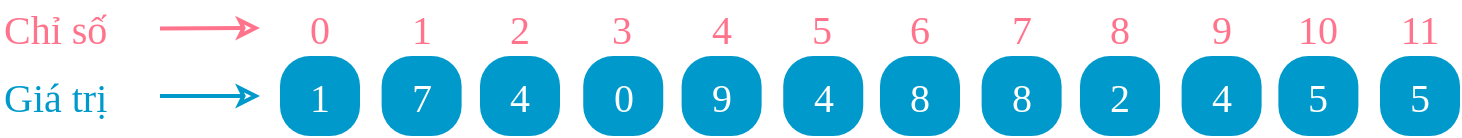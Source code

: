 <mxfile version="24.7.5" pages="10">
  <diagram name="1D array" id="GPRWNofgy8FLtJxIam--">
    <mxGraphModel dx="864" dy="632" grid="1" gridSize="10" guides="1" tooltips="1" connect="1" arrows="1" fold="1" page="1" pageScale="1" pageWidth="827" pageHeight="1169" math="0" shadow="0">
      <root>
        <mxCell id="FcQ-IKqGeZoEcgifagWt-0" />
        <mxCell id="FcQ-IKqGeZoEcgifagWt-1" parent="FcQ-IKqGeZoEcgifagWt-0" />
        <mxCell id="FcQ-IKqGeZoEcgifagWt-4" value="1" style="rounded=1;whiteSpace=wrap;html=1;absoluteArcSize=1;arcSize=30;strokeWidth=2;fontFamily=consolas;fontSize=20;strokeColor=none;fontColor=#FFFFFF;fillColor=#0099CC;" parent="FcQ-IKqGeZoEcgifagWt-1" vertex="1">
          <mxGeometry x="160" y="480" width="40" height="40" as="geometry" />
        </mxCell>
        <mxCell id="wwfph0xkiCYHfbDb8GMz-0" value="0" style="rounded=1;whiteSpace=wrap;html=1;absoluteArcSize=1;arcSize=14;strokeWidth=2;fontFamily=consolas;fontSize=20;strokeColor=none;fontColor=#FF748C;fillColor=none;" parent="FcQ-IKqGeZoEcgifagWt-1" vertex="1">
          <mxGeometry x="165.81" y="452.5" width="28.38" height="27.5" as="geometry" />
        </mxCell>
        <mxCell id="wwfph0xkiCYHfbDb8GMz-1" value="7" style="rounded=1;whiteSpace=wrap;html=1;absoluteArcSize=1;arcSize=30;strokeWidth=2;fontFamily=consolas;fontSize=20;strokeColor=none;fontColor=#FFFFFF;fillColor=#0099CC;aspect=fixed;" parent="FcQ-IKqGeZoEcgifagWt-1" vertex="1">
          <mxGeometry x="210.81" y="480" width="40" height="40" as="geometry" />
        </mxCell>
        <mxCell id="wwfph0xkiCYHfbDb8GMz-2" value="4" style="rounded=1;whiteSpace=wrap;html=1;absoluteArcSize=1;arcSize=30;strokeWidth=2;fontFamily=consolas;fontSize=20;strokeColor=none;fontColor=#FFFFFF;fillColor=#0099CC;aspect=fixed;" parent="FcQ-IKqGeZoEcgifagWt-1" vertex="1">
          <mxGeometry x="260" y="480" width="40" height="40" as="geometry" />
        </mxCell>
        <mxCell id="wwfph0xkiCYHfbDb8GMz-3" value="0" style="rounded=1;whiteSpace=wrap;html=1;absoluteArcSize=1;arcSize=30;strokeWidth=2;fontFamily=consolas;fontSize=20;strokeColor=none;fontColor=#FFFFFF;fillColor=#0099CC;aspect=fixed;" parent="FcQ-IKqGeZoEcgifagWt-1" vertex="1">
          <mxGeometry x="311.62" y="480" width="40" height="40" as="geometry" />
        </mxCell>
        <mxCell id="wwfph0xkiCYHfbDb8GMz-4" value="9" style="rounded=1;whiteSpace=wrap;html=1;absoluteArcSize=1;arcSize=30;strokeWidth=2;fontFamily=consolas;fontSize=20;strokeColor=none;fontColor=#FFFFFF;fillColor=#0099CC;aspect=fixed;" parent="FcQ-IKqGeZoEcgifagWt-1" vertex="1">
          <mxGeometry x="360.81" y="480" width="40" height="40" as="geometry" />
        </mxCell>
        <mxCell id="wwfph0xkiCYHfbDb8GMz-5" value="4" style="rounded=1;whiteSpace=wrap;html=1;absoluteArcSize=1;arcSize=30;strokeWidth=2;fontFamily=consolas;fontSize=20;strokeColor=none;fontColor=#FFFFFF;fillColor=#0099CC;aspect=fixed;" parent="FcQ-IKqGeZoEcgifagWt-1" vertex="1">
          <mxGeometry x="411.62" y="480" width="40" height="40" as="geometry" />
        </mxCell>
        <mxCell id="wwfph0xkiCYHfbDb8GMz-6" value="8" style="rounded=1;whiteSpace=wrap;html=1;absoluteArcSize=1;arcSize=30;strokeWidth=2;fontFamily=consolas;fontSize=20;strokeColor=none;fontColor=#FFFFFF;fillColor=#0099CC;aspect=fixed;" parent="FcQ-IKqGeZoEcgifagWt-1" vertex="1">
          <mxGeometry x="460" y="480" width="40" height="40" as="geometry" />
        </mxCell>
        <mxCell id="wwfph0xkiCYHfbDb8GMz-8" value="1" style="rounded=1;whiteSpace=wrap;html=1;absoluteArcSize=1;arcSize=14;strokeWidth=2;fontFamily=consolas;fontSize=20;strokeColor=none;fontColor=#FF748C;fillColor=none;" parent="FcQ-IKqGeZoEcgifagWt-1" vertex="1">
          <mxGeometry x="216.62" y="452.5" width="28.38" height="27.5" as="geometry" />
        </mxCell>
        <mxCell id="wwfph0xkiCYHfbDb8GMz-9" value="2" style="rounded=1;whiteSpace=wrap;html=1;absoluteArcSize=1;arcSize=14;strokeWidth=2;fontFamily=consolas;fontSize=20;strokeColor=none;fontColor=#FF748C;fillColor=none;" parent="FcQ-IKqGeZoEcgifagWt-1" vertex="1">
          <mxGeometry x="265.81" y="452.5" width="28.38" height="27.5" as="geometry" />
        </mxCell>
        <mxCell id="wwfph0xkiCYHfbDb8GMz-10" value="3" style="rounded=1;whiteSpace=wrap;html=1;absoluteArcSize=1;arcSize=14;strokeWidth=2;fontFamily=consolas;fontSize=20;strokeColor=none;fontColor=#FF748C;fillColor=none;" parent="FcQ-IKqGeZoEcgifagWt-1" vertex="1">
          <mxGeometry x="317.43" y="452.5" width="28.38" height="27.5" as="geometry" />
        </mxCell>
        <mxCell id="wwfph0xkiCYHfbDb8GMz-11" value="4" style="rounded=1;whiteSpace=wrap;html=1;absoluteArcSize=1;arcSize=14;strokeWidth=2;fontFamily=consolas;fontSize=20;strokeColor=none;fontColor=#FF748C;fillColor=none;" parent="FcQ-IKqGeZoEcgifagWt-1" vertex="1">
          <mxGeometry x="366.62" y="452.5" width="28.38" height="27.5" as="geometry" />
        </mxCell>
        <mxCell id="wwfph0xkiCYHfbDb8GMz-12" value="5" style="rounded=1;whiteSpace=wrap;html=1;absoluteArcSize=1;arcSize=14;strokeWidth=2;fontFamily=consolas;fontSize=20;strokeColor=none;fontColor=#FF748C;fillColor=none;" parent="FcQ-IKqGeZoEcgifagWt-1" vertex="1">
          <mxGeometry x="417.43" y="452.5" width="28.38" height="27.5" as="geometry" />
        </mxCell>
        <mxCell id="wwfph0xkiCYHfbDb8GMz-13" value="6" style="rounded=1;whiteSpace=wrap;html=1;absoluteArcSize=1;arcSize=14;strokeWidth=2;fontFamily=consolas;fontSize=20;strokeColor=none;fontColor=#FF748C;fillColor=none;" parent="FcQ-IKqGeZoEcgifagWt-1" vertex="1">
          <mxGeometry x="465.81" y="452.5" width="28.38" height="27.5" as="geometry" />
        </mxCell>
        <mxCell id="3dBk1JcrU5KW92U68bGq-0" value="8" style="rounded=1;whiteSpace=wrap;html=1;absoluteArcSize=1;arcSize=30;strokeWidth=2;fontFamily=consolas;fontSize=20;strokeColor=none;fontColor=#FFFFFF;fillColor=#0099CC;aspect=fixed;" parent="FcQ-IKqGeZoEcgifagWt-1" vertex="1">
          <mxGeometry x="510.81" y="480" width="40" height="40" as="geometry" />
        </mxCell>
        <mxCell id="3dBk1JcrU5KW92U68bGq-1" value="7" style="rounded=1;whiteSpace=wrap;html=1;absoluteArcSize=1;arcSize=14;strokeWidth=2;fontFamily=consolas;fontSize=20;strokeColor=none;fontColor=#FF748C;fillColor=none;" parent="FcQ-IKqGeZoEcgifagWt-1" vertex="1">
          <mxGeometry x="516.62" y="452.5" width="28.38" height="27.5" as="geometry" />
        </mxCell>
        <mxCell id="QitkDA0d6plh5lsyKBYH-0" value="2" style="rounded=1;whiteSpace=wrap;html=1;absoluteArcSize=1;arcSize=30;strokeWidth=2;fontFamily=consolas;fontSize=20;strokeColor=none;fontColor=#FFFFFF;fillColor=#0099CC;aspect=fixed;" vertex="1" parent="FcQ-IKqGeZoEcgifagWt-1">
          <mxGeometry x="560" y="480" width="40" height="40" as="geometry" />
        </mxCell>
        <mxCell id="QitkDA0d6plh5lsyKBYH-1" value="4" style="rounded=1;whiteSpace=wrap;html=1;absoluteArcSize=1;arcSize=30;strokeWidth=2;fontFamily=consolas;fontSize=20;strokeColor=none;fontColor=#FFFFFF;fillColor=#0099CC;aspect=fixed;" vertex="1" parent="FcQ-IKqGeZoEcgifagWt-1">
          <mxGeometry x="610.81" y="480" width="40" height="40" as="geometry" />
        </mxCell>
        <mxCell id="QitkDA0d6plh5lsyKBYH-2" value="5" style="rounded=1;whiteSpace=wrap;html=1;absoluteArcSize=1;arcSize=30;strokeWidth=2;fontFamily=consolas;fontSize=20;strokeColor=none;fontColor=#FFFFFF;fillColor=#0099CC;aspect=fixed;" vertex="1" parent="FcQ-IKqGeZoEcgifagWt-1">
          <mxGeometry x="659.19" y="480" width="40" height="40" as="geometry" />
        </mxCell>
        <mxCell id="QitkDA0d6plh5lsyKBYH-3" value="5" style="rounded=1;whiteSpace=wrap;html=1;absoluteArcSize=1;arcSize=30;strokeWidth=2;fontFamily=consolas;fontSize=20;strokeColor=none;fontColor=#FFFFFF;fillColor=#0099CC;aspect=fixed;" vertex="1" parent="FcQ-IKqGeZoEcgifagWt-1">
          <mxGeometry x="710" y="480" width="40" height="40" as="geometry" />
        </mxCell>
        <mxCell id="QitkDA0d6plh5lsyKBYH-4" value="8" style="rounded=1;whiteSpace=wrap;html=1;absoluteArcSize=1;arcSize=14;strokeWidth=2;fontFamily=consolas;fontSize=20;strokeColor=none;fontColor=#FF748C;fillColor=none;" vertex="1" parent="FcQ-IKqGeZoEcgifagWt-1">
          <mxGeometry x="565.81" y="452.5" width="28.38" height="27.5" as="geometry" />
        </mxCell>
        <mxCell id="QitkDA0d6plh5lsyKBYH-5" value="9" style="rounded=1;whiteSpace=wrap;html=1;absoluteArcSize=1;arcSize=14;strokeWidth=2;fontFamily=consolas;fontSize=20;strokeColor=none;fontColor=#FF748C;fillColor=none;" vertex="1" parent="FcQ-IKqGeZoEcgifagWt-1">
          <mxGeometry x="616.62" y="452.5" width="28.38" height="27.5" as="geometry" />
        </mxCell>
        <mxCell id="QitkDA0d6plh5lsyKBYH-6" value="10" style="rounded=1;whiteSpace=wrap;html=1;absoluteArcSize=1;arcSize=14;strokeWidth=2;fontFamily=consolas;fontSize=20;strokeColor=none;fontColor=#FF748C;fillColor=none;" vertex="1" parent="FcQ-IKqGeZoEcgifagWt-1">
          <mxGeometry x="665" y="452.5" width="28.38" height="27.5" as="geometry" />
        </mxCell>
        <mxCell id="QitkDA0d6plh5lsyKBYH-7" value="11" style="rounded=1;whiteSpace=wrap;html=1;absoluteArcSize=1;arcSize=14;strokeWidth=2;fontFamily=consolas;fontSize=20;strokeColor=none;fontColor=#FF748C;fillColor=none;" vertex="1" parent="FcQ-IKqGeZoEcgifagWt-1">
          <mxGeometry x="715.81" y="452.5" width="28.38" height="27.5" as="geometry" />
        </mxCell>
        <mxCell id="QitkDA0d6plh5lsyKBYH-8" value="Chỉ số" style="rounded=1;whiteSpace=wrap;html=1;absoluteArcSize=1;arcSize=14;strokeWidth=2;fontFamily=consolas;fontSize=20;strokeColor=none;fontColor=#FF748C;fillColor=none;align=left;" vertex="1" parent="FcQ-IKqGeZoEcgifagWt-1">
          <mxGeometry x="20" y="452.5" width="80" height="27.5" as="geometry" />
        </mxCell>
        <mxCell id="QitkDA0d6plh5lsyKBYH-9" value="Giá trị" style="rounded=1;whiteSpace=wrap;html=1;absoluteArcSize=1;arcSize=14;strokeWidth=2;fontFamily=consolas;fontSize=20;strokeColor=none;fontColor=#0099CC;fillColor=none;align=left;" vertex="1" parent="FcQ-IKqGeZoEcgifagWt-1">
          <mxGeometry x="20" y="486.25" width="80" height="27.5" as="geometry" />
        </mxCell>
        <mxCell id="QitkDA0d6plh5lsyKBYH-10" value="" style="endArrow=classic;html=1;rounded=0;fontColor=#FF748C;exitX=1;exitY=0.5;exitDx=0;exitDy=0;strokeWidth=2;endFill=0;strokeColor=#FF748C;" edge="1" parent="FcQ-IKqGeZoEcgifagWt-1" source="QitkDA0d6plh5lsyKBYH-8">
          <mxGeometry width="50" height="50" relative="1" as="geometry">
            <mxPoint x="320" y="360" as="sourcePoint" />
            <mxPoint x="150" y="466" as="targetPoint" />
          </mxGeometry>
        </mxCell>
        <mxCell id="QitkDA0d6plh5lsyKBYH-11" value="" style="endArrow=classic;html=1;rounded=0;fontColor=#0099CC;exitX=1;exitY=0.5;exitDx=0;exitDy=0;strokeWidth=2;endFill=0;strokeColor=#0099CC;" edge="1" parent="FcQ-IKqGeZoEcgifagWt-1" source="QitkDA0d6plh5lsyKBYH-9">
          <mxGeometry width="50" height="50" relative="1" as="geometry">
            <mxPoint x="110" y="476" as="sourcePoint" />
            <mxPoint x="150" y="500" as="targetPoint" />
          </mxGeometry>
        </mxCell>
      </root>
    </mxGraphModel>
  </diagram>
  <diagram name="2D arary" id="5xZVF2EDlAJspvRNOrqp">
    <mxGraphModel dx="593" dy="433" grid="1" gridSize="10" guides="1" tooltips="1" connect="1" arrows="1" fold="1" page="1" pageScale="1" pageWidth="827" pageHeight="1169" math="0" shadow="0">
      <root>
        <mxCell id="aO3ziY_vFn2172Fzbwlu-0" />
        <mxCell id="aO3ziY_vFn2172Fzbwlu-1" parent="aO3ziY_vFn2172Fzbwlu-0" />
        <mxCell id="aO3ziY_vFn2172Fzbwlu-2" value="1" style="rounded=1;whiteSpace=wrap;html=1;absoluteArcSize=1;arcSize=30;strokeWidth=2;fontFamily=consolas;fontSize=20;strokeColor=none;fontColor=#FFFFFF;fillColor=#0099CC;aspect=fixed;imageHeight=24;" parent="aO3ziY_vFn2172Fzbwlu-1" vertex="1">
          <mxGeometry x="160" y="480" width="40" height="40" as="geometry" />
        </mxCell>
        <mxCell id="aO3ziY_vFn2172Fzbwlu-3" value="7" style="rounded=1;whiteSpace=wrap;html=1;absoluteArcSize=1;arcSize=30;strokeWidth=2;fontFamily=consolas;fontSize=20;strokeColor=none;fontColor=#FFFFFF;fillColor=#0099CC;aspect=fixed;imageHeight=24;" parent="aO3ziY_vFn2172Fzbwlu-1" vertex="1">
          <mxGeometry x="208.38" y="480" width="40" height="40" as="geometry" />
        </mxCell>
        <mxCell id="aO3ziY_vFn2172Fzbwlu-4" value="4" style="rounded=1;whiteSpace=wrap;html=1;absoluteArcSize=1;arcSize=30;strokeWidth=2;fontFamily=consolas;fontSize=20;strokeColor=none;fontColor=#FFFFFF;fillColor=#0099CC;aspect=fixed;imageHeight=24;" parent="aO3ziY_vFn2172Fzbwlu-1" vertex="1">
          <mxGeometry x="259.19" y="480" width="40" height="40" as="geometry" />
        </mxCell>
        <mxCell id="aO3ziY_vFn2172Fzbwlu-6" value="0" style="rounded=1;whiteSpace=wrap;html=1;absoluteArcSize=1;arcSize=30;strokeWidth=2;fontFamily=consolas;fontSize=20;strokeColor=none;fontColor=#FFFFFF;fillColor=#0099CC;aspect=fixed;imageHeight=24;" parent="aO3ziY_vFn2172Fzbwlu-1" vertex="1">
          <mxGeometry x="308.38" y="480" width="40" height="40" as="geometry" />
        </mxCell>
        <mxCell id="aO3ziY_vFn2172Fzbwlu-7" value="9" style="rounded=1;whiteSpace=wrap;html=1;absoluteArcSize=1;arcSize=30;strokeWidth=2;fontFamily=consolas;fontSize=20;strokeColor=none;fontColor=#FFFFFF;fillColor=#0099CC;aspect=fixed;imageHeight=24;" parent="aO3ziY_vFn2172Fzbwlu-1" vertex="1">
          <mxGeometry x="160" y="530" width="40" height="40" as="geometry" />
        </mxCell>
        <mxCell id="aO3ziY_vFn2172Fzbwlu-8" value="4" style="rounded=1;whiteSpace=wrap;html=1;absoluteArcSize=1;arcSize=30;strokeWidth=2;fontFamily=consolas;fontSize=20;strokeColor=none;fontColor=#FFFFFF;fillColor=#0099CC;aspect=fixed;imageHeight=24;" parent="aO3ziY_vFn2172Fzbwlu-1" vertex="1">
          <mxGeometry x="208.38" y="530" width="40" height="40" as="geometry" />
        </mxCell>
        <mxCell id="aO3ziY_vFn2172Fzbwlu-9" value="8" style="rounded=1;whiteSpace=wrap;html=1;absoluteArcSize=1;arcSize=30;strokeWidth=2;fontFamily=consolas;fontSize=20;strokeColor=none;fontColor=#FFFFFF;fillColor=#0099CC;aspect=fixed;imageHeight=24;" parent="aO3ziY_vFn2172Fzbwlu-1" vertex="1">
          <mxGeometry x="259.19" y="530" width="40" height="40" as="geometry" />
        </mxCell>
        <mxCell id="aO3ziY_vFn2172Fzbwlu-10" value="8" style="rounded=1;whiteSpace=wrap;html=1;absoluteArcSize=1;arcSize=30;strokeWidth=2;fontFamily=consolas;fontSize=20;strokeColor=none;fontColor=#FFFFFF;fillColor=#0099CC;aspect=fixed;imageHeight=24;" parent="aO3ziY_vFn2172Fzbwlu-1" vertex="1">
          <mxGeometry x="308.38" y="530" width="40" height="40" as="geometry" />
        </mxCell>
        <mxCell id="aO3ziY_vFn2172Fzbwlu-12" value="2" style="rounded=1;whiteSpace=wrap;html=1;absoluteArcSize=1;arcSize=30;strokeWidth=2;fontFamily=consolas;fontSize=20;strokeColor=none;fontColor=#FFFFFF;fillColor=#0099CC;aspect=fixed;imageHeight=24;" parent="aO3ziY_vFn2172Fzbwlu-1" vertex="1">
          <mxGeometry x="160" y="580" width="40" height="40" as="geometry" />
        </mxCell>
        <mxCell id="aO3ziY_vFn2172Fzbwlu-13" value="4" style="rounded=1;whiteSpace=wrap;html=1;absoluteArcSize=1;arcSize=30;strokeWidth=2;fontFamily=consolas;fontSize=20;strokeColor=none;fontColor=#FFFFFF;fillColor=#0099CC;aspect=fixed;imageHeight=24;" parent="aO3ziY_vFn2172Fzbwlu-1" vertex="1">
          <mxGeometry x="208.38" y="580" width="40" height="40" as="geometry" />
        </mxCell>
        <mxCell id="aO3ziY_vFn2172Fzbwlu-14" value="5" style="rounded=1;whiteSpace=wrap;html=1;absoluteArcSize=1;arcSize=30;strokeWidth=2;fontFamily=consolas;fontSize=20;strokeColor=none;fontColor=#FFFFFF;fillColor=#0099CC;aspect=fixed;imageHeight=24;" parent="aO3ziY_vFn2172Fzbwlu-1" vertex="1">
          <mxGeometry x="259.19" y="580" width="40" height="40" as="geometry" />
        </mxCell>
        <mxCell id="aO3ziY_vFn2172Fzbwlu-15" value="5" style="rounded=1;whiteSpace=wrap;html=1;absoluteArcSize=1;arcSize=30;strokeWidth=2;fontFamily=consolas;fontSize=20;strokeColor=none;fontColor=#FFFFFF;fillColor=#0099CC;aspect=fixed;imageHeight=24;" parent="aO3ziY_vFn2172Fzbwlu-1" vertex="1">
          <mxGeometry x="308.38" y="580" width="40" height="40" as="geometry" />
        </mxCell>
        <mxCell id="i9u5lSHxbZhsHt_NJG-c-0" value="0" style="rounded=1;whiteSpace=wrap;html=1;absoluteArcSize=1;arcSize=14;strokeWidth=2;fontFamily=consolas;fontSize=20;strokeColor=none;fontColor=#FF748C;fillColor=none;" parent="aO3ziY_vFn2172Fzbwlu-1" vertex="1">
          <mxGeometry x="165.81" y="452.5" width="28.38" height="27.5" as="geometry" />
        </mxCell>
        <mxCell id="i9u5lSHxbZhsHt_NJG-c-1" value="1" style="rounded=1;whiteSpace=wrap;html=1;absoluteArcSize=1;arcSize=14;strokeWidth=2;fontFamily=consolas;fontSize=20;strokeColor=none;fontColor=#FF748C;fillColor=none;" parent="aO3ziY_vFn2172Fzbwlu-1" vertex="1">
          <mxGeometry x="214.19" y="452.5" width="28.38" height="27.5" as="geometry" />
        </mxCell>
        <mxCell id="i9u5lSHxbZhsHt_NJG-c-2" value="2" style="rounded=1;whiteSpace=wrap;html=1;absoluteArcSize=1;arcSize=14;strokeWidth=2;fontFamily=consolas;fontSize=20;strokeColor=none;fontColor=#FF748C;fillColor=none;" parent="aO3ziY_vFn2172Fzbwlu-1" vertex="1">
          <mxGeometry x="265" y="452.5" width="28.38" height="27.5" as="geometry" />
        </mxCell>
        <mxCell id="i9u5lSHxbZhsHt_NJG-c-3" value="3" style="rounded=1;whiteSpace=wrap;html=1;absoluteArcSize=1;arcSize=14;strokeWidth=2;fontFamily=consolas;fontSize=20;strokeColor=none;fontColor=#FF748C;fillColor=none;" parent="aO3ziY_vFn2172Fzbwlu-1" vertex="1">
          <mxGeometry x="314.19" y="452.5" width="28.38" height="27.5" as="geometry" />
        </mxCell>
        <mxCell id="i9u5lSHxbZhsHt_NJG-c-4" value="0" style="rounded=1;whiteSpace=wrap;html=1;absoluteArcSize=1;arcSize=14;strokeWidth=2;fontFamily=consolas;fontSize=20;strokeColor=none;fontColor=#FF748C;fillColor=none;" parent="aO3ziY_vFn2172Fzbwlu-1" vertex="1">
          <mxGeometry x="131.62" y="486.25" width="28.38" height="27.5" as="geometry" />
        </mxCell>
        <mxCell id="i9u5lSHxbZhsHt_NJG-c-5" value="1" style="rounded=1;whiteSpace=wrap;html=1;absoluteArcSize=1;arcSize=14;strokeWidth=2;fontFamily=consolas;fontSize=20;strokeColor=none;fontColor=#FF748C;fillColor=none;" parent="aO3ziY_vFn2172Fzbwlu-1" vertex="1">
          <mxGeometry x="131.62" y="536.25" width="28.38" height="27.5" as="geometry" />
        </mxCell>
        <mxCell id="i9u5lSHxbZhsHt_NJG-c-6" value="2" style="rounded=1;whiteSpace=wrap;html=1;absoluteArcSize=1;arcSize=14;strokeWidth=2;fontFamily=consolas;fontSize=20;strokeColor=none;fontColor=#FF748C;fillColor=none;" parent="aO3ziY_vFn2172Fzbwlu-1" vertex="1">
          <mxGeometry x="131.62" y="586.25" width="28.38" height="27.5" as="geometry" />
        </mxCell>
        <mxCell id="IBd4QmU6s8Vik2pcECS1-12" value="" style="shape=curlyBracket;whiteSpace=wrap;html=1;rounded=1;fontSize=18;fontColor=#FF8000;strokeColor=#FF8000;strokeWidth=2;fontFamily=Segoe UI Variable Display;size=0.419;" parent="aO3ziY_vFn2172Fzbwlu-1" vertex="1">
          <mxGeometry x="111.62" y="480" width="20" height="140" as="geometry" />
        </mxCell>
        <mxCell id="IBd4QmU6s8Vik2pcECS1-13" value="3 hàng" style="rounded=1;whiteSpace=wrap;html=1;absoluteArcSize=1;arcSize=14;strokeWidth=2;fontFamily=Noto Sans;fontSize=20;strokeColor=none;fontColor=#FF8000;fillColor=none;fontSource=https%3A%2F%2Ffonts.googleapis.com%2Fcss%3Ffamily%3DNoto%2BSans;" parent="aO3ziY_vFn2172Fzbwlu-1" vertex="1">
          <mxGeometry x="31.62" y="536.25" width="80" height="27.5" as="geometry" />
        </mxCell>
        <mxCell id="IBd4QmU6s8Vik2pcECS1-14" value="" style="shape=curlyBracket;whiteSpace=wrap;html=1;rounded=1;fontSize=18;fontColor=#FF8000;strokeColor=#FF8000;strokeWidth=2;rotation=90;fontFamily=Segoe UI Variable Display;" parent="aO3ziY_vFn2172Fzbwlu-1" vertex="1">
          <mxGeometry x="245" y="342.5" width="20" height="193.75" as="geometry" />
        </mxCell>
        <mxCell id="IBd4QmU6s8Vik2pcECS1-15" value="4 cột" style="rounded=1;whiteSpace=wrap;html=1;absoluteArcSize=1;arcSize=14;strokeWidth=2;fontFamily=Noto Sans;fontSize=20;strokeColor=none;fontColor=#FF8000;fillColor=none;fontSource=https%3A%2F%2Ffonts.googleapis.com%2Fcss%3Ffamily%3DNoto%2BSans;" parent="aO3ziY_vFn2172Fzbwlu-1" vertex="1">
          <mxGeometry x="215" y="400" width="80" height="27.5" as="geometry" />
        </mxCell>
      </root>
    </mxGraphModel>
  </diagram>
  <diagram id="FsDaKxcGOqO5dhoKak5p" name="Node">
    <mxGraphModel dx="1406" dy="818" grid="1" gridSize="10" guides="1" tooltips="1" connect="1" arrows="1" fold="1" page="1" pageScale="1" pageWidth="850" pageHeight="1100" math="0" shadow="0">
      <root>
        <mxCell id="GrmzDp3g-79W7xzoLZHl-0" />
        <mxCell id="GrmzDp3g-79W7xzoLZHl-1" parent="GrmzDp3g-79W7xzoLZHl-0" />
        <mxCell id="kq4ZsmIsQZ0ssXiRbmWu-0" value="" style="rounded=1;whiteSpace=wrap;html=1;absoluteArcSize=1;arcSize=14;strokeWidth=2;fontFamily=Consolas;fontSize=20;strokeColor=none;fontColor=#FFFFFF;fillColor=#6BB5FF;points=[[0,0,0,0,0],[0,0.26,0,0,0],[0,0.5,0,0,0],[0,0.74,0,0,0],[0,1,0,0,0],[0.25,0,0,0,0],[0.25,1,0,0,0],[0.5,0,0,0,0],[0.5,1,0,0,0],[0.6,0,0,0,0],[0.6,1,0,0,0],[1,0,0,0,0],[1,0.26,0,0,0],[1,0.5,0,0,0],[1,0.76,0,0,0],[1,1,0,0,0]];" parent="GrmzDp3g-79W7xzoLZHl-1" vertex="1">
          <mxGeometry x="280" y="320" width="140" height="60" as="geometry" />
        </mxCell>
        <mxCell id="kq4ZsmIsQZ0ssXiRbmWu-1" value="" style="endArrow=none;html=1;rounded=0;strokeColor=#FFFFFF;exitX=0.6;exitY=1;exitDx=0;exitDy=0;exitPerimeter=0;entryX=0.6;entryY=0;entryDx=0;entryDy=0;entryPerimeter=0;" parent="GrmzDp3g-79W7xzoLZHl-1" source="kq4ZsmIsQZ0ssXiRbmWu-0" target="kq4ZsmIsQZ0ssXiRbmWu-0" edge="1">
          <mxGeometry width="50" height="50" relative="1" as="geometry">
            <mxPoint x="360" y="370" as="sourcePoint" />
            <mxPoint x="360" y="320" as="targetPoint" />
          </mxGeometry>
        </mxCell>
        <mxCell id="kq4ZsmIsQZ0ssXiRbmWu-3" value="data" style="strokeWidth=1;html=1;shadow=0;dashed=0;shape=mxgraph.ios.iTextInput;strokeColor=none;buttonText=;fontSize=18;whiteSpace=wrap;align=center;comic=0;fontFamily=Consolas;fillColor=none;fontColor=#FFFFFF;" parent="GrmzDp3g-79W7xzoLZHl-1" vertex="1">
          <mxGeometry x="300" y="342.5" width="43.5" height="15" as="geometry" />
        </mxCell>
        <mxCell id="kq4ZsmIsQZ0ssXiRbmWu-4" value="next" style="strokeWidth=1;html=1;shadow=0;dashed=0;shape=mxgraph.ios.iTextInput;strokeColor=none;buttonText=;fontSize=18;whiteSpace=wrap;align=center;comic=0;fontFamily=Consolas;fillColor=none;fontColor=#FFFFFF;" parent="GrmzDp3g-79W7xzoLZHl-1" vertex="1">
          <mxGeometry x="370" y="342.5" width="43.5" height="15" as="geometry" />
        </mxCell>
      </root>
    </mxGraphModel>
  </diagram>
  <diagram name="3.1. Linked list" id="3mF708BeDqs6XSoAHn_W">
    <mxGraphModel dx="1406" dy="818" grid="1" gridSize="10" guides="1" tooltips="1" connect="1" arrows="1" fold="1" page="1" pageScale="1" pageWidth="850" pageHeight="1100" math="0" shadow="0">
      <root>
        <mxCell id="6vaoy21ZzFrkGHUnX2BL-0" />
        <mxCell id="6vaoy21ZzFrkGHUnX2BL-1" parent="6vaoy21ZzFrkGHUnX2BL-0" />
        <mxCell id="6vaoy21ZzFrkGHUnX2BL-6" value="" style="group" parent="6vaoy21ZzFrkGHUnX2BL-1" vertex="1" connectable="0">
          <mxGeometry x="80" y="320" width="140" height="60" as="geometry" />
        </mxCell>
        <mxCell id="6vaoy21ZzFrkGHUnX2BL-2" value="" style="rounded=1;whiteSpace=wrap;html=1;absoluteArcSize=1;arcSize=14;strokeWidth=2;fontFamily=Consolas;fontSize=20;strokeColor=none;fontColor=#FFFFFF;fillColor=#6BB5FF;points=[[0,0,0,0,0],[0,0.26,0,0,0],[0,0.5,0,0,0],[0,0.74,0,0,0],[0,1,0,0,0],[0.25,0,0,0,0],[0.25,1,0,0,0],[0.5,0,0,0,0],[0.5,1,0,0,0],[0.6,0,0,0,0],[0.6,1,0,0,0],[1,0,0,0,0],[1,0.26,0,0,0],[1,0.5,0,0,0],[1,0.76,0,0,0],[1,1,0,0,0]];" parent="6vaoy21ZzFrkGHUnX2BL-6" vertex="1">
          <mxGeometry width="140" height="60" as="geometry" />
        </mxCell>
        <mxCell id="6vaoy21ZzFrkGHUnX2BL-3" value="" style="endArrow=none;html=1;rounded=0;strokeColor=#FFFFFF;exitX=0.6;exitY=1;exitDx=0;exitDy=0;exitPerimeter=0;entryX=0.6;entryY=0;entryDx=0;entryDy=0;entryPerimeter=0;" parent="6vaoy21ZzFrkGHUnX2BL-6" source="6vaoy21ZzFrkGHUnX2BL-2" target="6vaoy21ZzFrkGHUnX2BL-2" edge="1">
          <mxGeometry width="50" height="50" relative="1" as="geometry">
            <mxPoint x="80" y="50" as="sourcePoint" />
            <mxPoint x="80" as="targetPoint" />
          </mxGeometry>
        </mxCell>
        <mxCell id="6vaoy21ZzFrkGHUnX2BL-4" value="data" style="strokeWidth=1;html=1;shadow=0;dashed=0;shape=mxgraph.ios.iTextInput;strokeColor=none;buttonText=;fontSize=18;whiteSpace=wrap;align=center;comic=0;fontFamily=Consolas;fillColor=none;fontColor=#FFFFFF;" parent="6vaoy21ZzFrkGHUnX2BL-6" vertex="1">
          <mxGeometry x="20" y="22.5" width="43.5" height="15" as="geometry" />
        </mxCell>
        <mxCell id="6vaoy21ZzFrkGHUnX2BL-5" value="next" style="strokeWidth=1;html=1;shadow=0;dashed=0;shape=mxgraph.ios.iTextInput;strokeColor=none;buttonText=;fontSize=18;whiteSpace=wrap;align=center;comic=0;fontFamily=Consolas;fillColor=none;fontColor=#FFFFFF;" parent="6vaoy21ZzFrkGHUnX2BL-6" vertex="1">
          <mxGeometry x="90" y="22.5" width="43.5" height="15" as="geometry" />
        </mxCell>
        <mxCell id="6vaoy21ZzFrkGHUnX2BL-12" value="" style="group" parent="6vaoy21ZzFrkGHUnX2BL-1" vertex="1" connectable="0">
          <mxGeometry x="250" y="320" width="140" height="60" as="geometry" />
        </mxCell>
        <mxCell id="6vaoy21ZzFrkGHUnX2BL-13" value="" style="rounded=1;whiteSpace=wrap;html=1;absoluteArcSize=1;arcSize=14;strokeWidth=2;fontFamily=Consolas;fontSize=20;strokeColor=none;fontColor=#FFFFFF;fillColor=#6BB5FF;points=[[0,0,0,0,0],[0,0.26,0,0,0],[0,0.5,0,0,0],[0,0.74,0,0,0],[0,1,0,0,0],[0.25,0,0,0,0],[0.25,1,0,0,0],[0.5,0,0,0,0],[0.5,1,0,0,0],[0.6,0,0,0,0],[0.6,1,0,0,0],[1,0,0,0,0],[1,0.26,0,0,0],[1,0.5,0,0,0],[1,0.76,0,0,0],[1,1,0,0,0]];" parent="6vaoy21ZzFrkGHUnX2BL-12" vertex="1">
          <mxGeometry width="140" height="60" as="geometry" />
        </mxCell>
        <mxCell id="6vaoy21ZzFrkGHUnX2BL-14" value="" style="endArrow=none;html=1;rounded=0;strokeColor=#FFFFFF;exitX=0.6;exitY=1;exitDx=0;exitDy=0;exitPerimeter=0;entryX=0.6;entryY=0;entryDx=0;entryDy=0;entryPerimeter=0;" parent="6vaoy21ZzFrkGHUnX2BL-12" source="6vaoy21ZzFrkGHUnX2BL-13" target="6vaoy21ZzFrkGHUnX2BL-13" edge="1">
          <mxGeometry width="50" height="50" relative="1" as="geometry">
            <mxPoint x="80" y="50" as="sourcePoint" />
            <mxPoint x="80" as="targetPoint" />
          </mxGeometry>
        </mxCell>
        <mxCell id="6vaoy21ZzFrkGHUnX2BL-15" value="data" style="strokeWidth=1;html=1;shadow=0;dashed=0;shape=mxgraph.ios.iTextInput;strokeColor=none;buttonText=;fontSize=18;whiteSpace=wrap;align=center;comic=0;fontFamily=Consolas;fillColor=none;fontColor=#FFFFFF;" parent="6vaoy21ZzFrkGHUnX2BL-12" vertex="1">
          <mxGeometry x="20" y="22.5" width="43.5" height="15" as="geometry" />
        </mxCell>
        <mxCell id="6vaoy21ZzFrkGHUnX2BL-16" value="next" style="strokeWidth=1;html=1;shadow=0;dashed=0;shape=mxgraph.ios.iTextInput;strokeColor=none;buttonText=;fontSize=18;whiteSpace=wrap;align=center;comic=0;fontFamily=Consolas;fillColor=none;fontColor=#FFFFFF;" parent="6vaoy21ZzFrkGHUnX2BL-12" vertex="1">
          <mxGeometry x="90" y="22.5" width="43.5" height="15" as="geometry" />
        </mxCell>
        <mxCell id="6vaoy21ZzFrkGHUnX2BL-17" value="" style="group" parent="6vaoy21ZzFrkGHUnX2BL-1" vertex="1" connectable="0">
          <mxGeometry x="420" y="320" width="140" height="60" as="geometry" />
        </mxCell>
        <mxCell id="6vaoy21ZzFrkGHUnX2BL-18" value="" style="rounded=1;whiteSpace=wrap;html=1;absoluteArcSize=1;arcSize=14;strokeWidth=2;fontFamily=Consolas;fontSize=20;strokeColor=none;fontColor=#FFFFFF;fillColor=#6BB5FF;points=[[0,0,0,0,0],[0,0.26,0,0,0],[0,0.5,0,0,0],[0,0.74,0,0,0],[0,1,0,0,0],[0.25,0,0,0,0],[0.25,1,0,0,0],[0.5,0,0,0,0],[0.5,1,0,0,0],[0.6,0,0,0,0],[0.6,1,0,0,0],[1,0,0,0,0],[1,0.26,0,0,0],[1,0.5,0,0,0],[1,0.76,0,0,0],[1,1,0,0,0]];" parent="6vaoy21ZzFrkGHUnX2BL-17" vertex="1">
          <mxGeometry width="140" height="60" as="geometry" />
        </mxCell>
        <mxCell id="6vaoy21ZzFrkGHUnX2BL-19" value="" style="endArrow=none;html=1;rounded=0;strokeColor=#FFFFFF;exitX=0.6;exitY=1;exitDx=0;exitDy=0;exitPerimeter=0;entryX=0.6;entryY=0;entryDx=0;entryDy=0;entryPerimeter=0;" parent="6vaoy21ZzFrkGHUnX2BL-17" source="6vaoy21ZzFrkGHUnX2BL-18" target="6vaoy21ZzFrkGHUnX2BL-18" edge="1">
          <mxGeometry width="50" height="50" relative="1" as="geometry">
            <mxPoint x="80" y="50" as="sourcePoint" />
            <mxPoint x="80" as="targetPoint" />
          </mxGeometry>
        </mxCell>
        <mxCell id="6vaoy21ZzFrkGHUnX2BL-20" value="data" style="strokeWidth=1;html=1;shadow=0;dashed=0;shape=mxgraph.ios.iTextInput;strokeColor=none;buttonText=;fontSize=18;whiteSpace=wrap;align=center;comic=0;fontFamily=Consolas;fillColor=none;fontColor=#FFFFFF;" parent="6vaoy21ZzFrkGHUnX2BL-17" vertex="1">
          <mxGeometry x="20" y="22.5" width="43.5" height="15" as="geometry" />
        </mxCell>
        <mxCell id="6vaoy21ZzFrkGHUnX2BL-21" value="next" style="strokeWidth=1;html=1;shadow=0;dashed=0;shape=mxgraph.ios.iTextInput;strokeColor=none;buttonText=;fontSize=18;whiteSpace=wrap;align=center;comic=0;fontFamily=Consolas;fillColor=none;fontColor=#FFFFFF;" parent="6vaoy21ZzFrkGHUnX2BL-17" vertex="1">
          <mxGeometry x="90" y="22.5" width="43.5" height="15" as="geometry" />
        </mxCell>
        <mxCell id="6vaoy21ZzFrkGHUnX2BL-37" value="" style="endArrow=block;html=1;rounded=0;fontFamily=Consolas;fontSize=18;fontColor=#FFFFFF;strokeColor=#6BB5FF;exitX=1;exitY=0.5;exitDx=0;exitDy=0;exitPerimeter=0;endFill=1;strokeWidth=2;startArrow=oval;startFill=1;shadow=0;" parent="6vaoy21ZzFrkGHUnX2BL-1" source="6vaoy21ZzFrkGHUnX2BL-2" edge="1">
          <mxGeometry width="50" height="50" relative="1" as="geometry">
            <mxPoint x="270" y="470" as="sourcePoint" />
            <mxPoint x="250" y="350" as="targetPoint" />
          </mxGeometry>
        </mxCell>
        <mxCell id="6vaoy21ZzFrkGHUnX2BL-39" value="" style="endArrow=block;html=1;rounded=0;fontFamily=Consolas;fontSize=18;fontColor=#FFFFFF;strokeColor=#6BB5FF;exitX=1;exitY=0.5;exitDx=0;exitDy=0;exitPerimeter=0;endFill=1;strokeWidth=2;startArrow=oval;startFill=1;shadow=0;" parent="6vaoy21ZzFrkGHUnX2BL-1" edge="1">
          <mxGeometry width="50" height="50" relative="1" as="geometry">
            <mxPoint x="560" y="349.66" as="sourcePoint" />
            <mxPoint x="590" y="349.66" as="targetPoint" />
          </mxGeometry>
        </mxCell>
        <mxCell id="6vaoy21ZzFrkGHUnX2BL-41" value="" style="endArrow=block;html=1;rounded=0;fontFamily=Consolas;fontSize=18;fontColor=#FFFFFF;strokeColor=#6BB5FF;exitX=1;exitY=0.5;exitDx=0;exitDy=0;exitPerimeter=0;endFill=1;strokeWidth=2;startArrow=oval;startFill=1;shadow=0;" parent="6vaoy21ZzFrkGHUnX2BL-1" edge="1">
          <mxGeometry width="50" height="50" relative="1" as="geometry">
            <mxPoint x="390" y="349.76" as="sourcePoint" />
            <mxPoint x="420" y="349.76" as="targetPoint" />
          </mxGeometry>
        </mxCell>
      </root>
    </mxGraphModel>
  </diagram>
  <diagram name="3.2. Linked list" id="X6ISPn2qMDgnfO_SrRBk">
    <mxGraphModel dx="1406" dy="818" grid="1" gridSize="10" guides="1" tooltips="1" connect="1" arrows="1" fold="1" page="1" pageScale="1" pageWidth="850" pageHeight="1100" math="0" shadow="0">
      <root>
        <mxCell id="ikQlNML5rn9xuvP8_msW-0" />
        <mxCell id="ikQlNML5rn9xuvP8_msW-1" parent="ikQlNML5rn9xuvP8_msW-0" />
        <mxCell id="ikQlNML5rn9xuvP8_msW-2" value="" style="group" parent="ikQlNML5rn9xuvP8_msW-1" vertex="1" connectable="0">
          <mxGeometry x="80" y="320" width="140" height="60" as="geometry" />
        </mxCell>
        <mxCell id="ikQlNML5rn9xuvP8_msW-3" value="" style="rounded=1;whiteSpace=wrap;html=1;absoluteArcSize=1;arcSize=14;strokeWidth=2;fontFamily=Consolas;fontSize=20;strokeColor=none;fontColor=#FFFFFF;fillColor=#6BB5FF;points=[[0,0,0,0,0],[0,0.26,0,0,0],[0,0.5,0,0,0],[0,0.74,0,0,0],[0,1,0,0,0],[0.25,0,0,0,0],[0.25,1,0,0,0],[0.5,0,0,0,0],[0.5,1,0,0,0],[0.6,0,0,0,0],[0.6,1,0,0,0],[1,0,0,0,0],[1,0.26,0,0,0],[1,0.5,0,0,0],[1,0.76,0,0,0],[1,1,0,0,0]];" parent="ikQlNML5rn9xuvP8_msW-2" vertex="1">
          <mxGeometry width="140" height="60" as="geometry" />
        </mxCell>
        <mxCell id="ikQlNML5rn9xuvP8_msW-4" value="" style="endArrow=none;html=1;rounded=0;strokeColor=#FFFFFF;exitX=0.6;exitY=1;exitDx=0;exitDy=0;exitPerimeter=0;entryX=0.6;entryY=0;entryDx=0;entryDy=0;entryPerimeter=0;" parent="ikQlNML5rn9xuvP8_msW-2" source="ikQlNML5rn9xuvP8_msW-3" target="ikQlNML5rn9xuvP8_msW-3" edge="1">
          <mxGeometry width="50" height="50" relative="1" as="geometry">
            <mxPoint x="80" y="50" as="sourcePoint" />
            <mxPoint x="80" as="targetPoint" />
          </mxGeometry>
        </mxCell>
        <mxCell id="ikQlNML5rn9xuvP8_msW-5" value="data" style="strokeWidth=1;html=1;shadow=0;dashed=0;shape=mxgraph.ios.iTextInput;strokeColor=none;buttonText=;fontSize=18;whiteSpace=wrap;align=center;comic=0;fontFamily=Consolas;fillColor=none;fontColor=#FFFFFF;" parent="ikQlNML5rn9xuvP8_msW-2" vertex="1">
          <mxGeometry x="20" y="22.5" width="43.5" height="15" as="geometry" />
        </mxCell>
        <mxCell id="ikQlNML5rn9xuvP8_msW-6" value="next" style="strokeWidth=1;html=1;shadow=0;dashed=0;shape=mxgraph.ios.iTextInput;strokeColor=none;buttonText=;fontSize=18;whiteSpace=wrap;align=center;comic=0;fontFamily=Consolas;fillColor=none;fontColor=#FFFFFF;" parent="ikQlNML5rn9xuvP8_msW-2" vertex="1">
          <mxGeometry x="90" y="22.5" width="43.5" height="15" as="geometry" />
        </mxCell>
        <mxCell id="ikQlNML5rn9xuvP8_msW-7" value="" style="group" parent="ikQlNML5rn9xuvP8_msW-1" vertex="1" connectable="0">
          <mxGeometry x="250" y="320" width="140" height="60" as="geometry" />
        </mxCell>
        <mxCell id="ikQlNML5rn9xuvP8_msW-8" value="" style="rounded=1;whiteSpace=wrap;html=1;absoluteArcSize=1;arcSize=14;strokeWidth=2;fontFamily=Consolas;fontSize=20;strokeColor=none;fontColor=#FFFFFF;fillColor=#6BB5FF;points=[[0,0,0,0,0],[0,0.26,0,0,0],[0,0.5,0,0,0],[0,0.74,0,0,0],[0,1,0,0,0],[0.25,0,0,0,0],[0.25,1,0,0,0],[0.5,0,0,0,0],[0.5,1,0,0,0],[0.6,0,0,0,0],[0.6,1,0,0,0],[1,0,0,0,0],[1,0.26,0,0,0],[1,0.5,0,0,0],[1,0.76,0,0,0],[1,1,0,0,0]];" parent="ikQlNML5rn9xuvP8_msW-7" vertex="1">
          <mxGeometry width="140" height="60" as="geometry" />
        </mxCell>
        <mxCell id="ikQlNML5rn9xuvP8_msW-9" value="" style="endArrow=none;html=1;rounded=0;strokeColor=#FFFFFF;exitX=0.6;exitY=1;exitDx=0;exitDy=0;exitPerimeter=0;entryX=0.6;entryY=0;entryDx=0;entryDy=0;entryPerimeter=0;" parent="ikQlNML5rn9xuvP8_msW-7" source="ikQlNML5rn9xuvP8_msW-8" target="ikQlNML5rn9xuvP8_msW-8" edge="1">
          <mxGeometry width="50" height="50" relative="1" as="geometry">
            <mxPoint x="80" y="50" as="sourcePoint" />
            <mxPoint x="80" as="targetPoint" />
          </mxGeometry>
        </mxCell>
        <mxCell id="ikQlNML5rn9xuvP8_msW-10" value="data" style="strokeWidth=1;html=1;shadow=0;dashed=0;shape=mxgraph.ios.iTextInput;strokeColor=none;buttonText=;fontSize=18;whiteSpace=wrap;align=center;comic=0;fontFamily=Consolas;fillColor=none;fontColor=#FFFFFF;" parent="ikQlNML5rn9xuvP8_msW-7" vertex="1">
          <mxGeometry x="20" y="22.5" width="43.5" height="15" as="geometry" />
        </mxCell>
        <mxCell id="ikQlNML5rn9xuvP8_msW-11" value="next" style="strokeWidth=1;html=1;shadow=0;dashed=0;shape=mxgraph.ios.iTextInput;strokeColor=none;buttonText=;fontSize=18;whiteSpace=wrap;align=center;comic=0;fontFamily=Consolas;fillColor=none;fontColor=#FFFFFF;" parent="ikQlNML5rn9xuvP8_msW-7" vertex="1">
          <mxGeometry x="90" y="22.5" width="43.5" height="15" as="geometry" />
        </mxCell>
        <mxCell id="ikQlNML5rn9xuvP8_msW-12" value="" style="group" parent="ikQlNML5rn9xuvP8_msW-1" vertex="1" connectable="0">
          <mxGeometry x="420" y="320" width="140" height="60" as="geometry" />
        </mxCell>
        <mxCell id="ikQlNML5rn9xuvP8_msW-13" value="" style="rounded=1;whiteSpace=wrap;html=1;absoluteArcSize=1;arcSize=14;strokeWidth=2;fontFamily=Consolas;fontSize=20;strokeColor=none;fontColor=#FFFFFF;fillColor=#6BB5FF;points=[[0,0,0,0,0],[0,0.26,0,0,0],[0,0.5,0,0,0],[0,0.74,0,0,0],[0,1,0,0,0],[0.25,0,0,0,0],[0.25,1,0,0,0],[0.5,0,0,0,0],[0.5,1,0,0,0],[0.6,0,0,0,0],[0.6,1,0,0,0],[1,0,0,0,0],[1,0.26,0,0,0],[1,0.5,0,0,0],[1,0.76,0,0,0],[1,1,0,0,0]];" parent="ikQlNML5rn9xuvP8_msW-12" vertex="1">
          <mxGeometry width="140" height="60" as="geometry" />
        </mxCell>
        <mxCell id="ikQlNML5rn9xuvP8_msW-14" value="" style="endArrow=none;html=1;rounded=0;strokeColor=#FFFFFF;exitX=0.6;exitY=1;exitDx=0;exitDy=0;exitPerimeter=0;entryX=0.6;entryY=0;entryDx=0;entryDy=0;entryPerimeter=0;" parent="ikQlNML5rn9xuvP8_msW-12" source="ikQlNML5rn9xuvP8_msW-13" target="ikQlNML5rn9xuvP8_msW-13" edge="1">
          <mxGeometry width="50" height="50" relative="1" as="geometry">
            <mxPoint x="80" y="50" as="sourcePoint" />
            <mxPoint x="80" as="targetPoint" />
          </mxGeometry>
        </mxCell>
        <mxCell id="ikQlNML5rn9xuvP8_msW-15" value="data" style="strokeWidth=1;html=1;shadow=0;dashed=0;shape=mxgraph.ios.iTextInput;strokeColor=none;buttonText=;fontSize=18;whiteSpace=wrap;align=center;comic=0;fontFamily=Consolas;fillColor=none;fontColor=#FFFFFF;" parent="ikQlNML5rn9xuvP8_msW-12" vertex="1">
          <mxGeometry x="20" y="22.5" width="43.5" height="15" as="geometry" />
        </mxCell>
        <mxCell id="ikQlNML5rn9xuvP8_msW-16" value="next" style="strokeWidth=1;html=1;shadow=0;dashed=0;shape=mxgraph.ios.iTextInput;strokeColor=none;buttonText=;fontSize=18;whiteSpace=wrap;align=center;comic=0;fontFamily=Consolas;fillColor=none;fontColor=#FFFFFF;" parent="ikQlNML5rn9xuvP8_msW-12" vertex="1">
          <mxGeometry x="90" y="22.5" width="43.5" height="15" as="geometry" />
        </mxCell>
        <mxCell id="ikQlNML5rn9xuvP8_msW-26" value="None" style="strokeWidth=1;html=1;shadow=0;dashed=0;shape=mxgraph.ios.iTextInput;strokeColor=none;buttonText=;fontSize=18;whiteSpace=wrap;align=center;comic=0;fontFamily=Consolas;fillColor=none;fontColor=#6BB5FF;" parent="ikQlNML5rn9xuvP8_msW-1" vertex="1">
          <mxGeometry x="590" y="342.5" width="43.5" height="15" as="geometry" />
        </mxCell>
        <mxCell id="ZA6ROgUlBW0pxOU7rZrq-0" value="head" style="rounded=1;whiteSpace=wrap;html=1;strokeColor=none;fillColor=#EA6B66;fontFamily=Consolas;fontColor=#FFFFFF;fontSize=18;" parent="ikQlNML5rn9xuvP8_msW-1" vertex="1">
          <mxGeometry x="120" y="260" width="60" height="30" as="geometry" />
        </mxCell>
        <mxCell id="ikQlNML5rn9xuvP8_msW-21" value="" style="endArrow=block;html=1;rounded=0;fontFamily=Consolas;fontSize=18;fontColor=#FFFFFF;strokeColor=#6BB5FF;exitX=0.5;exitY=1;exitDx=0;exitDy=0;endFill=1;strokeWidth=2;startArrow=oval;startFill=1;entryX=0.5;entryY=0;entryDx=0;entryDy=0;entryPerimeter=0;" parent="ikQlNML5rn9xuvP8_msW-1" source="ZA6ROgUlBW0pxOU7rZrq-0" target="ikQlNML5rn9xuvP8_msW-3" edge="1">
          <mxGeometry width="50" height="50" relative="1" as="geometry">
            <mxPoint x="121.663" y="285.66" as="sourcePoint" />
            <mxPoint x="130" y="300" as="targetPoint" />
          </mxGeometry>
        </mxCell>
        <mxCell id="ikQlNML5rn9xuvP8_msW-17" value="" style="endArrow=block;html=1;rounded=0;fontFamily=Consolas;fontSize=18;fontColor=#FFFFFF;strokeColor=#6BB5FF;exitX=1;exitY=0.5;exitDx=0;exitDy=0;exitPerimeter=0;endFill=1;strokeWidth=2;startArrow=oval;startFill=1;" parent="ikQlNML5rn9xuvP8_msW-1" source="ikQlNML5rn9xuvP8_msW-3" edge="1">
          <mxGeometry width="50" height="50" relative="1" as="geometry">
            <mxPoint x="270" y="470" as="sourcePoint" />
            <mxPoint x="250" y="350" as="targetPoint" />
          </mxGeometry>
        </mxCell>
        <mxCell id="ikQlNML5rn9xuvP8_msW-18" value="" style="endArrow=block;html=1;rounded=0;fontFamily=Consolas;fontSize=18;fontColor=#FFFFFF;strokeColor=#6BB5FF;exitX=1;exitY=0.5;exitDx=0;exitDy=0;exitPerimeter=0;endFill=1;strokeWidth=2;startArrow=oval;startFill=1;" parent="ikQlNML5rn9xuvP8_msW-1" edge="1">
          <mxGeometry width="50" height="50" relative="1" as="geometry">
            <mxPoint x="560" y="349.66" as="sourcePoint" />
            <mxPoint x="590" y="349.66" as="targetPoint" />
          </mxGeometry>
        </mxCell>
        <mxCell id="ikQlNML5rn9xuvP8_msW-19" value="" style="endArrow=block;html=1;rounded=0;fontFamily=Consolas;fontSize=18;fontColor=#FFFFFF;strokeColor=#6BB5FF;exitX=1;exitY=0.5;exitDx=0;exitDy=0;exitPerimeter=0;endFill=1;strokeWidth=2;startArrow=oval;startFill=1;" parent="ikQlNML5rn9xuvP8_msW-1" edge="1">
          <mxGeometry width="50" height="50" relative="1" as="geometry">
            <mxPoint x="390" y="349.76" as="sourcePoint" />
            <mxPoint x="420" y="349.76" as="targetPoint" />
          </mxGeometry>
        </mxCell>
      </root>
    </mxGraphModel>
  </diagram>
  <diagram name="3.2. llst" id="4HUI7F6O4UtOAUeIY0iH">
    <mxGraphModel dx="1406" dy="818" grid="1" gridSize="10" guides="1" tooltips="1" connect="1" arrows="1" fold="1" page="1" pageScale="1" pageWidth="850" pageHeight="1100" math="0" shadow="0">
      <root>
        <mxCell id="_MZj7EM6Fi28_cPoeGnT-0" />
        <mxCell id="_MZj7EM6Fi28_cPoeGnT-1" parent="_MZj7EM6Fi28_cPoeGnT-0" />
        <mxCell id="_MZj7EM6Fi28_cPoeGnT-2" value="10" style="group" parent="_MZj7EM6Fi28_cPoeGnT-1" vertex="1" connectable="0">
          <mxGeometry x="210" y="320" width="140" height="60" as="geometry" />
        </mxCell>
        <mxCell id="_MZj7EM6Fi28_cPoeGnT-3" value="" style="rounded=1;whiteSpace=wrap;html=1;absoluteArcSize=1;arcSize=14;strokeWidth=2;fontFamily=Consolas;fontSize=20;strokeColor=none;fontColor=#FFFFFF;fillColor=#6BB5FF;points=[[0,0,0,0,0],[0,0.26,0,0,0],[0,0.5,0,0,0],[0,0.74,0,0,0],[0,1,0,0,0],[0.25,0,0,0,0],[0.25,1,0,0,0],[0.5,0,0,0,0],[0.5,1,0,0,0],[0.6,0,0,0,0],[0.6,1,0,0,0],[1,0,0,0,0],[1,0.26,0,0,0],[1,0.5,0,0,0],[1,0.76,0,0,0],[1,1,0,0,0]];" parent="_MZj7EM6Fi28_cPoeGnT-2" vertex="1">
          <mxGeometry width="140" height="60" as="geometry" />
        </mxCell>
        <mxCell id="_MZj7EM6Fi28_cPoeGnT-4" value="" style="endArrow=none;html=1;rounded=0;strokeColor=#FFFFFF;exitX=0.6;exitY=1;exitDx=0;exitDy=0;exitPerimeter=0;entryX=0.6;entryY=0;entryDx=0;entryDy=0;entryPerimeter=0;" parent="_MZj7EM6Fi28_cPoeGnT-2" source="_MZj7EM6Fi28_cPoeGnT-3" target="_MZj7EM6Fi28_cPoeGnT-3" edge="1">
          <mxGeometry width="50" height="50" relative="1" as="geometry">
            <mxPoint x="80" y="50" as="sourcePoint" />
            <mxPoint x="80" as="targetPoint" />
          </mxGeometry>
        </mxCell>
        <mxCell id="_MZj7EM6Fi28_cPoeGnT-5" value="10" style="strokeWidth=1;html=1;shadow=0;dashed=0;shape=mxgraph.ios.iTextInput;strokeColor=none;buttonText=;fontSize=18;whiteSpace=wrap;align=center;comic=0;fontFamily=Consolas;fillColor=none;fontColor=#FFFFFF;" parent="_MZj7EM6Fi28_cPoeGnT-2" vertex="1">
          <mxGeometry x="20" y="22.5" width="43.5" height="15" as="geometry" />
        </mxCell>
        <mxCell id="_MZj7EM6Fi28_cPoeGnT-6" value="next" style="strokeWidth=1;html=1;shadow=0;dashed=0;shape=mxgraph.ios.iTextInput;strokeColor=none;buttonText=;fontSize=18;whiteSpace=wrap;align=center;comic=0;fontFamily=Consolas;fillColor=none;fontColor=#FFFFFF;" parent="_MZj7EM6Fi28_cPoeGnT-2" vertex="1">
          <mxGeometry x="90" y="22.5" width="43.5" height="15" as="geometry" />
        </mxCell>
        <mxCell id="_MZj7EM6Fi28_cPoeGnT-7" value="" style="group" parent="_MZj7EM6Fi28_cPoeGnT-1" vertex="1" connectable="0">
          <mxGeometry x="380" y="320" width="140" height="60" as="geometry" />
        </mxCell>
        <mxCell id="_MZj7EM6Fi28_cPoeGnT-8" value="" style="rounded=1;whiteSpace=wrap;html=1;absoluteArcSize=1;arcSize=14;strokeWidth=2;fontFamily=Consolas;fontSize=20;strokeColor=none;fontColor=#FFFFFF;fillColor=#6BB5FF;points=[[0,0,0,0,0],[0,0.26,0,0,0],[0,0.5,0,0,0],[0,0.74,0,0,0],[0,1,0,0,0],[0.25,0,0,0,0],[0.25,1,0,0,0],[0.5,0,0,0,0],[0.5,1,0,0,0],[0.6,0,0,0,0],[0.6,1,0,0,0],[1,0,0,0,0],[1,0.26,0,0,0],[1,0.5,0,0,0],[1,0.76,0,0,0],[1,1,0,0,0]];" parent="_MZj7EM6Fi28_cPoeGnT-7" vertex="1">
          <mxGeometry width="140" height="60" as="geometry" />
        </mxCell>
        <mxCell id="_MZj7EM6Fi28_cPoeGnT-9" value="" style="endArrow=none;html=1;rounded=0;strokeColor=#FFFFFF;exitX=0.6;exitY=1;exitDx=0;exitDy=0;exitPerimeter=0;entryX=0.6;entryY=0;entryDx=0;entryDy=0;entryPerimeter=0;" parent="_MZj7EM6Fi28_cPoeGnT-7" source="_MZj7EM6Fi28_cPoeGnT-8" target="_MZj7EM6Fi28_cPoeGnT-8" edge="1">
          <mxGeometry width="50" height="50" relative="1" as="geometry">
            <mxPoint x="80" y="50" as="sourcePoint" />
            <mxPoint x="80" as="targetPoint" />
          </mxGeometry>
        </mxCell>
        <mxCell id="_MZj7EM6Fi28_cPoeGnT-10" value="20" style="strokeWidth=1;html=1;shadow=0;dashed=0;shape=mxgraph.ios.iTextInput;strokeColor=none;buttonText=;fontSize=18;whiteSpace=wrap;align=center;comic=0;fontFamily=Consolas;fillColor=none;fontColor=#FFFFFF;" parent="_MZj7EM6Fi28_cPoeGnT-7" vertex="1">
          <mxGeometry x="20" y="22.5" width="43.5" height="15" as="geometry" />
        </mxCell>
        <mxCell id="_MZj7EM6Fi28_cPoeGnT-11" value="next" style="strokeWidth=1;html=1;shadow=0;dashed=0;shape=mxgraph.ios.iTextInput;strokeColor=none;buttonText=;fontSize=18;whiteSpace=wrap;align=center;comic=0;fontFamily=Consolas;fillColor=none;fontColor=#FFFFFF;" parent="_MZj7EM6Fi28_cPoeGnT-7" vertex="1">
          <mxGeometry x="90" y="22.5" width="43.5" height="15" as="geometry" />
        </mxCell>
        <mxCell id="_MZj7EM6Fi28_cPoeGnT-12" value="" style="group" parent="_MZj7EM6Fi28_cPoeGnT-1" vertex="1" connectable="0">
          <mxGeometry x="550" y="320" width="140" height="60" as="geometry" />
        </mxCell>
        <mxCell id="_MZj7EM6Fi28_cPoeGnT-13" value="" style="rounded=1;whiteSpace=wrap;html=1;absoluteArcSize=1;arcSize=14;strokeWidth=2;fontFamily=Consolas;fontSize=20;strokeColor=none;fontColor=#FFFFFF;fillColor=#6BB5FF;points=[[0,0,0,0,0],[0,0.26,0,0,0],[0,0.5,0,0,0],[0,0.74,0,0,0],[0,1,0,0,0],[0.25,0,0,0,0],[0.25,1,0,0,0],[0.5,0,0,0,0],[0.5,1,0,0,0],[0.6,0,0,0,0],[0.6,1,0,0,0],[1,0,0,0,0],[1,0.26,0,0,0],[1,0.5,0,0,0],[1,0.76,0,0,0],[1,1,0,0,0]];" parent="_MZj7EM6Fi28_cPoeGnT-12" vertex="1">
          <mxGeometry width="140" height="60" as="geometry" />
        </mxCell>
        <mxCell id="_MZj7EM6Fi28_cPoeGnT-14" value="" style="endArrow=none;html=1;rounded=0;strokeColor=#FFFFFF;exitX=0.6;exitY=1;exitDx=0;exitDy=0;exitPerimeter=0;entryX=0.6;entryY=0;entryDx=0;entryDy=0;entryPerimeter=0;" parent="_MZj7EM6Fi28_cPoeGnT-12" source="_MZj7EM6Fi28_cPoeGnT-13" target="_MZj7EM6Fi28_cPoeGnT-13" edge="1">
          <mxGeometry width="50" height="50" relative="1" as="geometry">
            <mxPoint x="80" y="50" as="sourcePoint" />
            <mxPoint x="80" as="targetPoint" />
          </mxGeometry>
        </mxCell>
        <mxCell id="_MZj7EM6Fi28_cPoeGnT-15" value="30" style="strokeWidth=1;html=1;shadow=0;dashed=0;shape=mxgraph.ios.iTextInput;strokeColor=none;buttonText=;fontSize=18;whiteSpace=wrap;align=center;comic=0;fontFamily=Consolas;fillColor=none;fontColor=#FFFFFF;" parent="_MZj7EM6Fi28_cPoeGnT-12" vertex="1">
          <mxGeometry x="20" y="22.5" width="43.5" height="15" as="geometry" />
        </mxCell>
        <mxCell id="_MZj7EM6Fi28_cPoeGnT-16" value="next" style="strokeWidth=1;html=1;shadow=0;dashed=0;shape=mxgraph.ios.iTextInput;strokeColor=none;buttonText=;fontSize=18;whiteSpace=wrap;align=center;comic=0;fontFamily=Consolas;fillColor=none;fontColor=#FFFFFF;" parent="_MZj7EM6Fi28_cPoeGnT-12" vertex="1">
          <mxGeometry x="90" y="22.5" width="43.5" height="15" as="geometry" />
        </mxCell>
        <mxCell id="_MZj7EM6Fi28_cPoeGnT-23" value="None" style="strokeWidth=1;html=1;shadow=0;dashed=0;shape=mxgraph.ios.iTextInput;strokeColor=none;buttonText=;fontSize=18;whiteSpace=wrap;align=center;comic=0;fontFamily=Consolas;fillColor=none;fontColor=#6BB5FF;" parent="_MZj7EM6Fi28_cPoeGnT-1" vertex="1">
          <mxGeometry x="720" y="342.5" width="43.5" height="15" as="geometry" />
        </mxCell>
        <mxCell id="2z-5oC7CcyVdRgFPdEMa-0" value="head" style="rounded=1;whiteSpace=wrap;html=1;strokeColor=none;fillColor=#EA6B66;fontFamily=Consolas;fontColor=#FFFFFF;fontSize=18;" parent="_MZj7EM6Fi28_cPoeGnT-1" vertex="1">
          <mxGeometry x="250" y="260" width="60" height="30" as="geometry" />
        </mxCell>
        <mxCell id="_MZj7EM6Fi28_cPoeGnT-17" value="" style="endArrow=block;html=1;rounded=0;fontFamily=Consolas;fontSize=18;fontColor=#FFFFFF;strokeColor=#6BB5FF;exitX=1;exitY=0.5;exitDx=0;exitDy=0;exitPerimeter=0;endFill=1;strokeWidth=2;startArrow=oval;startFill=1;" parent="_MZj7EM6Fi28_cPoeGnT-1" source="_MZj7EM6Fi28_cPoeGnT-3" edge="1">
          <mxGeometry width="50" height="50" relative="1" as="geometry">
            <mxPoint x="400" y="470" as="sourcePoint" />
            <mxPoint x="380" y="350" as="targetPoint" />
          </mxGeometry>
        </mxCell>
        <mxCell id="_MZj7EM6Fi28_cPoeGnT-18" value="" style="endArrow=block;html=1;rounded=0;fontFamily=Consolas;fontSize=18;fontColor=#FFFFFF;strokeColor=#6BB5FF;exitX=1;exitY=0.5;exitDx=0;exitDy=0;exitPerimeter=0;endFill=1;strokeWidth=2;startArrow=oval;startFill=1;" parent="_MZj7EM6Fi28_cPoeGnT-1" edge="1">
          <mxGeometry width="50" height="50" relative="1" as="geometry">
            <mxPoint x="690" y="349.66" as="sourcePoint" />
            <mxPoint x="720" y="349.66" as="targetPoint" />
          </mxGeometry>
        </mxCell>
        <mxCell id="_MZj7EM6Fi28_cPoeGnT-19" value="" style="endArrow=block;html=1;rounded=0;fontFamily=Consolas;fontSize=18;fontColor=#FFFFFF;strokeColor=#6BB5FF;exitX=1;exitY=0.5;exitDx=0;exitDy=0;exitPerimeter=0;endFill=1;strokeWidth=2;startArrow=oval;startFill=1;" parent="_MZj7EM6Fi28_cPoeGnT-1" edge="1">
          <mxGeometry width="50" height="50" relative="1" as="geometry">
            <mxPoint x="520" y="349.76" as="sourcePoint" />
            <mxPoint x="550" y="349.76" as="targetPoint" />
          </mxGeometry>
        </mxCell>
        <mxCell id="_MZj7EM6Fi28_cPoeGnT-22" value="" style="endArrow=block;html=1;rounded=0;fontFamily=Consolas;fontSize=18;fontColor=#FFFFFF;strokeColor=#EA6B66;exitX=0.5;exitY=1;exitDx=0;exitDy=0;endFill=1;strokeWidth=2;startArrow=oval;startFill=1;entryX=0.5;entryY=0;entryDx=0;entryDy=0;entryPerimeter=0;" parent="_MZj7EM6Fi28_cPoeGnT-1" source="2z-5oC7CcyVdRgFPdEMa-0" target="_MZj7EM6Fi28_cPoeGnT-3" edge="1">
          <mxGeometry width="50" height="50" relative="1" as="geometry">
            <mxPoint x="309.86" y="240" as="sourcePoint" />
            <mxPoint x="309.86" y="270" as="targetPoint" />
          </mxGeometry>
        </mxCell>
      </root>
    </mxGraphModel>
  </diagram>
  <diagram name="3.4.a Thêm vào đầu" id="CrUm8ptz26q0k_ZlKLPZ">
    <mxGraphModel dx="1406" dy="818" grid="1" gridSize="10" guides="1" tooltips="1" connect="1" arrows="1" fold="1" page="1" pageScale="1" pageWidth="850" pageHeight="1100" math="0" shadow="0">
      <root>
        <mxCell id="YCwMDgZ6b-MKeBSrxpnO-0" />
        <mxCell id="YCwMDgZ6b-MKeBSrxpnO-1" parent="YCwMDgZ6b-MKeBSrxpnO-0" />
        <mxCell id="YCwMDgZ6b-MKeBSrxpnO-2" value="10" style="group" parent="YCwMDgZ6b-MKeBSrxpnO-1" vertex="1" connectable="0">
          <mxGeometry x="230" y="320" width="110" height="50" as="geometry" />
        </mxCell>
        <mxCell id="YCwMDgZ6b-MKeBSrxpnO-3" value="" style="rounded=1;whiteSpace=wrap;html=1;absoluteArcSize=1;arcSize=14;strokeWidth=2;fontFamily=Consolas;fontSize=20;strokeColor=none;fontColor=#FFFFFF;fillColor=#6BB5FF;points=[[0,0,0,0,0],[0,0.26,0,0,0],[0,0.5,0,0,0],[0,0.74,0,0,0],[0,1,0,0,0],[0.25,0,0,0,0],[0.25,1,0,0,0],[0.5,0,0,0,0],[0.5,1,0,0,0],[0.6,0,0,0,0],[0.6,1,0,0,0],[1,0,0,0,0],[1,0.26,0,0,0],[1,0.5,0,0,0],[1,0.76,0,0,0],[1,1,0,0,0]];" parent="YCwMDgZ6b-MKeBSrxpnO-2" vertex="1">
          <mxGeometry x="10" width="80" height="50" as="geometry" />
        </mxCell>
        <mxCell id="YCwMDgZ6b-MKeBSrxpnO-4" value="" style="endArrow=none;html=1;rounded=0;strokeColor=#FFFFFF;exitX=0.6;exitY=1;exitDx=0;exitDy=0;exitPerimeter=0;entryX=0.6;entryY=0;entryDx=0;entryDy=0;entryPerimeter=0;" parent="YCwMDgZ6b-MKeBSrxpnO-2" source="YCwMDgZ6b-MKeBSrxpnO-3" target="YCwMDgZ6b-MKeBSrxpnO-3" edge="1">
          <mxGeometry width="50" height="50" relative="1" as="geometry">
            <mxPoint x="62.857" y="41.667" as="sourcePoint" />
            <mxPoint x="62.857" as="targetPoint" />
          </mxGeometry>
        </mxCell>
        <mxCell id="YCwMDgZ6b-MKeBSrxpnO-5" value="10" style="strokeWidth=1;html=1;shadow=0;dashed=0;shape=mxgraph.ios.iTextInput;strokeColor=none;buttonText=;fontSize=18;whiteSpace=wrap;align=center;comic=0;fontFamily=Consolas;fillColor=none;fontColor=#FFFFFF;" parent="YCwMDgZ6b-MKeBSrxpnO-2" vertex="1">
          <mxGeometry x="10" y="18.75" width="50" height="12.5" as="geometry" />
        </mxCell>
        <mxCell id="YCwMDgZ6b-MKeBSrxpnO-7" value="" style="group" parent="YCwMDgZ6b-MKeBSrxpnO-1" vertex="1" connectable="0">
          <mxGeometry x="350" y="320" width="80" height="50" as="geometry" />
        </mxCell>
        <mxCell id="YCwMDgZ6b-MKeBSrxpnO-8" value="" style="rounded=1;whiteSpace=wrap;html=1;absoluteArcSize=1;arcSize=14;strokeWidth=2;fontFamily=Consolas;fontSize=20;strokeColor=none;fontColor=#FFFFFF;fillColor=#6BB5FF;points=[[0,0,0,0,0],[0,0.26,0,0,0],[0,0.5,0,0,0],[0,0.74,0,0,0],[0,1,0,0,0],[0.25,0,0,0,0],[0.25,1,0,0,0],[0.5,0,0,0,0],[0.5,1,0,0,0],[0.6,0,0,0,0],[0.6,1,0,0,0],[1,0,0,0,0],[1,0.26,0,0,0],[1,0.5,0,0,0],[1,0.76,0,0,0],[1,1,0,0,0]];" parent="YCwMDgZ6b-MKeBSrxpnO-7" vertex="1">
          <mxGeometry width="80" height="50" as="geometry" />
        </mxCell>
        <mxCell id="YCwMDgZ6b-MKeBSrxpnO-9" value="" style="endArrow=none;html=1;rounded=0;strokeColor=#FFFFFF;exitX=0.6;exitY=1;exitDx=0;exitDy=0;exitPerimeter=0;entryX=0.6;entryY=0;entryDx=0;entryDy=0;entryPerimeter=0;" parent="YCwMDgZ6b-MKeBSrxpnO-7" source="YCwMDgZ6b-MKeBSrxpnO-8" target="YCwMDgZ6b-MKeBSrxpnO-8" edge="1">
          <mxGeometry width="50" height="50" relative="1" as="geometry">
            <mxPoint x="45.714" y="41.667" as="sourcePoint" />
            <mxPoint x="45.714" as="targetPoint" />
          </mxGeometry>
        </mxCell>
        <mxCell id="YCwMDgZ6b-MKeBSrxpnO-10" value="20" style="strokeWidth=1;html=1;shadow=0;dashed=0;shape=mxgraph.ios.iTextInput;strokeColor=none;buttonText=;fontSize=18;whiteSpace=wrap;align=center;comic=0;fontFamily=Consolas;fillColor=none;fontColor=#FFFFFF;" parent="YCwMDgZ6b-MKeBSrxpnO-7" vertex="1">
          <mxGeometry y="18.75" width="50" height="12.5" as="geometry" />
        </mxCell>
        <mxCell id="YCwMDgZ6b-MKeBSrxpnO-12" value="" style="group" parent="YCwMDgZ6b-MKeBSrxpnO-1" vertex="1" connectable="0">
          <mxGeometry x="460" y="320" width="80" height="50" as="geometry" />
        </mxCell>
        <mxCell id="YCwMDgZ6b-MKeBSrxpnO-13" value="" style="rounded=1;whiteSpace=wrap;html=1;absoluteArcSize=1;arcSize=14;strokeWidth=2;fontFamily=Consolas;fontSize=20;strokeColor=none;fontColor=#FFFFFF;fillColor=#6BB5FF;points=[[0,0,0,0,0],[0,0.26,0,0,0],[0,0.5,0,0,0],[0,0.74,0,0,0],[0,1,0,0,0],[0.25,0,0,0,0],[0.25,1,0,0,0],[0.5,0,0,0,0],[0.5,1,0,0,0],[0.6,0,0,0,0],[0.6,1,0,0,0],[1,0,0,0,0],[1,0.26,0,0,0],[1,0.5,0,0,0],[1,0.76,0,0,0],[1,1,0,0,0]];" parent="YCwMDgZ6b-MKeBSrxpnO-12" vertex="1">
          <mxGeometry width="80" height="50" as="geometry" />
        </mxCell>
        <mxCell id="YCwMDgZ6b-MKeBSrxpnO-14" value="" style="endArrow=none;html=1;rounded=0;strokeColor=#FFFFFF;exitX=0.6;exitY=1;exitDx=0;exitDy=0;exitPerimeter=0;entryX=0.6;entryY=0;entryDx=0;entryDy=0;entryPerimeter=0;" parent="YCwMDgZ6b-MKeBSrxpnO-12" source="YCwMDgZ6b-MKeBSrxpnO-13" target="YCwMDgZ6b-MKeBSrxpnO-13" edge="1">
          <mxGeometry width="50" height="50" relative="1" as="geometry">
            <mxPoint x="45.714" y="41.667" as="sourcePoint" />
            <mxPoint x="45.714" as="targetPoint" />
          </mxGeometry>
        </mxCell>
        <mxCell id="YCwMDgZ6b-MKeBSrxpnO-15" value="30" style="strokeWidth=1;html=1;shadow=0;dashed=0;shape=mxgraph.ios.iTextInput;strokeColor=none;buttonText=;fontSize=18;whiteSpace=wrap;align=center;comic=0;fontFamily=Consolas;fillColor=none;fontColor=#FFFFFF;" parent="YCwMDgZ6b-MKeBSrxpnO-12" vertex="1">
          <mxGeometry y="18.75" width="50" height="12.5" as="geometry" />
        </mxCell>
        <mxCell id="YCwMDgZ6b-MKeBSrxpnO-23" value="None" style="strokeWidth=1;html=1;shadow=0;dashed=0;shape=mxgraph.ios.iTextInput;strokeColor=none;buttonText=;fontSize=18;whiteSpace=wrap;align=center;comic=0;fontFamily=Consolas;fillColor=none;fontColor=#6BB5FF;" parent="YCwMDgZ6b-MKeBSrxpnO-1" vertex="1">
          <mxGeometry x="570" y="337.5" width="43.5" height="15" as="geometry" />
        </mxCell>
        <mxCell id="QI2U8RpdJ-PTMGHzadR5-0" value="10" style="group" parent="YCwMDgZ6b-MKeBSrxpnO-1" vertex="1" connectable="0">
          <mxGeometry x="110" y="370" width="110" height="50" as="geometry" />
        </mxCell>
        <mxCell id="QI2U8RpdJ-PTMGHzadR5-1" value="" style="rounded=1;whiteSpace=wrap;html=1;absoluteArcSize=1;arcSize=14;strokeWidth=2;fontFamily=Consolas;fontSize=20;strokeColor=none;fontColor=#FFFFFF;fillColor=#FFB570;points=[[0,0,0,0,0],[0,0.26,0,0,0],[0,0.5,0,0,0],[0,0.74,0,0,0],[0,1,0,0,0],[0.25,0,0,0,0],[0.25,1,0,0,0],[0.5,0,0,0,0],[0.5,1,0,0,0],[0.6,0,0,0,0],[0.6,1,0,0,0],[1,0,0,0,0],[1,0.26,0,0,0],[1,0.5,0,0,0],[1,0.76,0,0,0],[1,1,0,0,0]];" parent="QI2U8RpdJ-PTMGHzadR5-0" vertex="1">
          <mxGeometry x="10" width="80" height="50" as="geometry" />
        </mxCell>
        <mxCell id="QI2U8RpdJ-PTMGHzadR5-2" value="" style="endArrow=none;html=1;rounded=0;strokeColor=#FFFFFF;exitX=0.6;exitY=1;exitDx=0;exitDy=0;exitPerimeter=0;entryX=0.6;entryY=0;entryDx=0;entryDy=0;entryPerimeter=0;" parent="QI2U8RpdJ-PTMGHzadR5-0" source="QI2U8RpdJ-PTMGHzadR5-1" target="QI2U8RpdJ-PTMGHzadR5-1" edge="1">
          <mxGeometry width="50" height="50" relative="1" as="geometry">
            <mxPoint x="62.857" y="41.667" as="sourcePoint" />
            <mxPoint x="62.857" as="targetPoint" />
          </mxGeometry>
        </mxCell>
        <mxCell id="QI2U8RpdJ-PTMGHzadR5-3" value="5" style="strokeWidth=1;html=1;shadow=0;dashed=0;shape=mxgraph.ios.iTextInput;strokeColor=none;buttonText=;fontSize=18;whiteSpace=wrap;align=center;comic=0;fontFamily=Consolas;fillColor=none;fontColor=#FFFFFF;" parent="QI2U8RpdJ-PTMGHzadR5-0" vertex="1">
          <mxGeometry x="10" y="18.75" width="50" height="12.5" as="geometry" />
        </mxCell>
        <mxCell id="QI2U8RpdJ-PTMGHzadR5-6" value="node mới" style="strokeWidth=1;html=1;shadow=0;dashed=0;shape=mxgraph.ios.iTextInput;strokeColor=none;buttonText=;fontSize=18;whiteSpace=wrap;align=center;comic=0;fontFamily=Consolas;fillColor=none;fontColor=#FFB570;" parent="YCwMDgZ6b-MKeBSrxpnO-1" vertex="1">
          <mxGeometry x="115" y="420" width="90" height="15" as="geometry" />
        </mxCell>
        <mxCell id="2ClMqsvXbDtESjZJJT7--0" value="head" style="rounded=1;whiteSpace=wrap;html=1;strokeColor=none;fillColor=#EA6B66;fontFamily=Consolas;fontColor=#FFFFFF;fontSize=18;" parent="YCwMDgZ6b-MKeBSrxpnO-1" vertex="1">
          <mxGeometry x="130" y="290" width="60" height="30" as="geometry" />
        </mxCell>
        <mxCell id="YCwMDgZ6b-MKeBSrxpnO-17" value="" style="endArrow=block;html=1;rounded=0;fontFamily=Consolas;fontSize=18;fontColor=#FFFFFF;strokeColor=#6BB5FF;exitX=1;exitY=0.5;exitDx=0;exitDy=0;exitPerimeter=0;endFill=1;strokeWidth=2;startArrow=oval;startFill=1;entryX=0;entryY=0.5;entryDx=0;entryDy=0;entryPerimeter=0;" parent="YCwMDgZ6b-MKeBSrxpnO-1" source="YCwMDgZ6b-MKeBSrxpnO-3" target="YCwMDgZ6b-MKeBSrxpnO-8" edge="1">
          <mxGeometry width="50" height="50" relative="1" as="geometry">
            <mxPoint x="390" y="470" as="sourcePoint" />
            <mxPoint x="370" y="350" as="targetPoint" />
          </mxGeometry>
        </mxCell>
        <mxCell id="YCwMDgZ6b-MKeBSrxpnO-18" value="" style="endArrow=block;html=1;rounded=0;fontFamily=Consolas;fontSize=18;fontColor=#FFFFFF;strokeColor=#6BB5FF;exitX=1;exitY=0.5;exitDx=0;exitDy=0;exitPerimeter=0;endFill=1;strokeWidth=2;startArrow=oval;startFill=1;" parent="YCwMDgZ6b-MKeBSrxpnO-1" target="YCwMDgZ6b-MKeBSrxpnO-23" edge="1">
          <mxGeometry width="50" height="50" relative="1" as="geometry">
            <mxPoint x="540" y="344.86" as="sourcePoint" />
            <mxPoint x="570" y="344.86" as="targetPoint" />
          </mxGeometry>
        </mxCell>
        <mxCell id="YCwMDgZ6b-MKeBSrxpnO-19" value="" style="endArrow=block;html=1;rounded=0;fontFamily=Consolas;fontSize=18;fontColor=#FFFFFF;strokeColor=#6BB5FF;exitX=1;exitY=0.5;exitDx=0;exitDy=0;exitPerimeter=0;endFill=1;strokeWidth=2;startArrow=oval;startFill=1;entryX=0;entryY=0.5;entryDx=0;entryDy=0;entryPerimeter=0;" parent="YCwMDgZ6b-MKeBSrxpnO-1" source="YCwMDgZ6b-MKeBSrxpnO-8" target="YCwMDgZ6b-MKeBSrxpnO-13" edge="1">
          <mxGeometry width="50" height="50" relative="1" as="geometry">
            <mxPoint x="470" y="344.86" as="sourcePoint" />
            <mxPoint x="460" y="345" as="targetPoint" />
          </mxGeometry>
        </mxCell>
        <mxCell id="QI2U8RpdJ-PTMGHzadR5-4" value="" style="endArrow=block;html=1;rounded=0;fontFamily=Consolas;fontSize=18;fontColor=#FFFFFF;strokeColor=#FFB570;exitX=1;exitY=0.5;exitDx=0;exitDy=0;exitPerimeter=0;endFill=1;strokeWidth=3;startArrow=oval;startFill=1;" parent="YCwMDgZ6b-MKeBSrxpnO-1" source="QI2U8RpdJ-PTMGHzadR5-1" edge="1">
          <mxGeometry width="50" height="50" relative="1" as="geometry">
            <mxPoint x="250" y="470" as="sourcePoint" />
            <mxPoint x="230" y="370" as="targetPoint" />
          </mxGeometry>
        </mxCell>
        <mxCell id="YCwMDgZ6b-MKeBSrxpnO-22" value="" style="endArrow=block;html=1;rounded=0;fontFamily=Consolas;fontSize=18;fontColor=#FFFFFF;strokeColor=#00CC66;exitX=0.5;exitY=1;exitDx=0;exitDy=0;endFill=1;strokeWidth=3;startArrow=oval;startFill=1;entryX=0.5;entryY=0;entryDx=0;entryDy=0;entryPerimeter=0;" parent="YCwMDgZ6b-MKeBSrxpnO-1" source="2ClMqsvXbDtESjZJJT7--0" target="QI2U8RpdJ-PTMGHzadR5-1" edge="1">
          <mxGeometry width="50" height="50" relative="1" as="geometry">
            <mxPoint x="160" y="337.5" as="sourcePoint" />
            <mxPoint x="180" y="320" as="targetPoint" />
          </mxGeometry>
        </mxCell>
        <mxCell id="QI2U8RpdJ-PTMGHzadR5-5" value="" style="endArrow=block;html=1;rounded=0;fontFamily=Consolas;fontSize=18;fontColor=#FFFFFF;strokeColor=#00CC66;exitX=0.5;exitY=1;exitDx=0;exitDy=0;endFill=1;strokeWidth=3;startArrow=oval;startFill=1;entryX=0;entryY=0.5;entryDx=0;entryDy=0;entryPerimeter=0;dashed=1;" parent="YCwMDgZ6b-MKeBSrxpnO-1" source="2ClMqsvXbDtESjZJJT7--0" target="YCwMDgZ6b-MKeBSrxpnO-3" edge="1">
          <mxGeometry width="50" height="50" relative="1" as="geometry">
            <mxPoint x="160" y="337.5" as="sourcePoint" />
            <mxPoint x="150" y="380" as="targetPoint" />
          </mxGeometry>
        </mxCell>
      </root>
    </mxGraphModel>
  </diagram>
  <diagram name="Hình 3-6" id="jNZQt7iAhaiWnlOXAFKr">
    <mxGraphModel dx="1406" dy="818" grid="1" gridSize="10" guides="1" tooltips="1" connect="1" arrows="1" fold="1" page="1" pageScale="1" pageWidth="850" pageHeight="1100" math="0" shadow="0">
      <root>
        <mxCell id="WtRl_HGYHxyVPRvanKQy-0" />
        <mxCell id="WtRl_HGYHxyVPRvanKQy-1" parent="WtRl_HGYHxyVPRvanKQy-0" />
        <mxCell id="WtRl_HGYHxyVPRvanKQy-2" value="10" style="group" parent="WtRl_HGYHxyVPRvanKQy-1" vertex="1" connectable="0">
          <mxGeometry x="230" y="320" width="110" height="50" as="geometry" />
        </mxCell>
        <mxCell id="WtRl_HGYHxyVPRvanKQy-3" value="" style="rounded=1;whiteSpace=wrap;html=1;absoluteArcSize=1;arcSize=14;strokeWidth=2;fontFamily=Consolas;fontSize=20;strokeColor=none;fontColor=#FFFFFF;fillColor=#6BB5FF;points=[[0,0,0,0,0],[0,0.26,0,0,0],[0,0.5,0,0,0],[0,0.74,0,0,0],[0,1,0,0,0],[0.25,0,0,0,0],[0.25,1,0,0,0],[0.5,0,0,0,0],[0.5,1,0,0,0],[0.6,0,0,0,0],[0.6,1,0,0,0],[1,0,0,0,0],[1,0.26,0,0,0],[1,0.5,0,0,0],[1,0.76,0,0,0],[1,1,0,0,0]];" parent="WtRl_HGYHxyVPRvanKQy-2" vertex="1">
          <mxGeometry x="10" width="80" height="50" as="geometry" />
        </mxCell>
        <mxCell id="WtRl_HGYHxyVPRvanKQy-4" value="" style="endArrow=none;html=1;rounded=0;strokeColor=#FFFFFF;exitX=0.6;exitY=1;exitDx=0;exitDy=0;exitPerimeter=0;entryX=0.6;entryY=0;entryDx=0;entryDy=0;entryPerimeter=0;" parent="WtRl_HGYHxyVPRvanKQy-2" source="WtRl_HGYHxyVPRvanKQy-3" target="WtRl_HGYHxyVPRvanKQy-3" edge="1">
          <mxGeometry width="50" height="50" relative="1" as="geometry">
            <mxPoint x="62.857" y="41.667" as="sourcePoint" />
            <mxPoint x="62.857" as="targetPoint" />
          </mxGeometry>
        </mxCell>
        <mxCell id="WtRl_HGYHxyVPRvanKQy-5" value="10" style="strokeWidth=1;html=1;shadow=0;dashed=0;shape=mxgraph.ios.iTextInput;strokeColor=none;buttonText=;fontSize=18;whiteSpace=wrap;align=center;comic=0;fontFamily=Consolas;fillColor=none;fontColor=#FFFFFF;" parent="WtRl_HGYHxyVPRvanKQy-2" vertex="1">
          <mxGeometry x="10" y="18.75" width="50" height="12.5" as="geometry" />
        </mxCell>
        <mxCell id="WtRl_HGYHxyVPRvanKQy-6" value="" style="group" parent="WtRl_HGYHxyVPRvanKQy-1" vertex="1" connectable="0">
          <mxGeometry x="350" y="320" width="80" height="50" as="geometry" />
        </mxCell>
        <mxCell id="WtRl_HGYHxyVPRvanKQy-7" value="" style="rounded=1;whiteSpace=wrap;html=1;absoluteArcSize=1;arcSize=14;strokeWidth=2;fontFamily=Consolas;fontSize=20;strokeColor=none;fontColor=#FFFFFF;fillColor=#6BB5FF;points=[[0,0,0,0,0],[0,0.26,0,0,0],[0,0.5,0,0,0],[0,0.74,0,0,0],[0,1,0,0,0],[0.25,0,0,0,0],[0.25,1,0,0,0],[0.5,0,0,0,0],[0.5,1,0,0,0],[0.6,0,0,0,0],[0.6,1,0,0,0],[1,0,0,0,0],[1,0.26,0,0,0],[1,0.5,0,0,0],[1,0.76,0,0,0],[1,1,0,0,0]];" parent="WtRl_HGYHxyVPRvanKQy-6" vertex="1">
          <mxGeometry width="80" height="50" as="geometry" />
        </mxCell>
        <mxCell id="WtRl_HGYHxyVPRvanKQy-8" value="" style="endArrow=none;html=1;rounded=0;strokeColor=#FFFFFF;exitX=0.6;exitY=1;exitDx=0;exitDy=0;exitPerimeter=0;entryX=0.6;entryY=0;entryDx=0;entryDy=0;entryPerimeter=0;" parent="WtRl_HGYHxyVPRvanKQy-6" source="WtRl_HGYHxyVPRvanKQy-7" target="WtRl_HGYHxyVPRvanKQy-7" edge="1">
          <mxGeometry width="50" height="50" relative="1" as="geometry">
            <mxPoint x="45.714" y="41.667" as="sourcePoint" />
            <mxPoint x="45.714" as="targetPoint" />
          </mxGeometry>
        </mxCell>
        <mxCell id="WtRl_HGYHxyVPRvanKQy-9" value="20" style="strokeWidth=1;html=1;shadow=0;dashed=0;shape=mxgraph.ios.iTextInput;strokeColor=none;buttonText=;fontSize=18;whiteSpace=wrap;align=center;comic=0;fontFamily=Consolas;fillColor=none;fontColor=#FFFFFF;" parent="WtRl_HGYHxyVPRvanKQy-6" vertex="1">
          <mxGeometry y="18.75" width="50" height="12.5" as="geometry" />
        </mxCell>
        <mxCell id="WtRl_HGYHxyVPRvanKQy-10" value="" style="group" parent="WtRl_HGYHxyVPRvanKQy-1" vertex="1" connectable="0">
          <mxGeometry x="460" y="320" width="80" height="50" as="geometry" />
        </mxCell>
        <mxCell id="WtRl_HGYHxyVPRvanKQy-11" value="" style="rounded=1;whiteSpace=wrap;html=1;absoluteArcSize=1;arcSize=14;strokeWidth=2;fontFamily=Consolas;fontSize=20;strokeColor=none;fontColor=#FFFFFF;fillColor=#6BB5FF;points=[[0,0,0,0,0],[0,0.26,0,0,0],[0,0.5,0,0,0],[0,0.74,0,0,0],[0,1,0,0,0],[0.25,0,0,0,0],[0.25,1,0,0,0],[0.5,0,0,0,0],[0.5,1,0,0,0],[0.6,0,0,0,0],[0.6,1,0,0,0],[1,0,0,0,0],[1,0.26,0,0,0],[1,0.5,0,0,0],[1,0.76,0,0,0],[1,1,0,0,0]];" parent="WtRl_HGYHxyVPRvanKQy-10" vertex="1">
          <mxGeometry width="80" height="50" as="geometry" />
        </mxCell>
        <mxCell id="WtRl_HGYHxyVPRvanKQy-12" value="" style="endArrow=none;html=1;rounded=0;strokeColor=#FFFFFF;exitX=0.6;exitY=1;exitDx=0;exitDy=0;exitPerimeter=0;entryX=0.6;entryY=0;entryDx=0;entryDy=0;entryPerimeter=0;" parent="WtRl_HGYHxyVPRvanKQy-10" source="WtRl_HGYHxyVPRvanKQy-11" target="WtRl_HGYHxyVPRvanKQy-11" edge="1">
          <mxGeometry width="50" height="50" relative="1" as="geometry">
            <mxPoint x="45.714" y="41.667" as="sourcePoint" />
            <mxPoint x="45.714" as="targetPoint" />
          </mxGeometry>
        </mxCell>
        <mxCell id="WtRl_HGYHxyVPRvanKQy-13" value="30" style="strokeWidth=1;html=1;shadow=0;dashed=0;shape=mxgraph.ios.iTextInput;strokeColor=none;buttonText=;fontSize=18;whiteSpace=wrap;align=center;comic=0;fontFamily=Consolas;fillColor=none;fontColor=#FFFFFF;" parent="WtRl_HGYHxyVPRvanKQy-10" vertex="1">
          <mxGeometry y="18.75" width="50" height="12.5" as="geometry" />
        </mxCell>
        <mxCell id="WtRl_HGYHxyVPRvanKQy-15" value="" style="endArrow=block;html=1;rounded=0;fontFamily=Consolas;fontSize=18;fontColor=#FFFFFF;strokeColor=#00CC66;exitX=1;exitY=0.5;exitDx=0;exitDy=0;exitPerimeter=0;endFill=1;strokeWidth=3;startArrow=oval;startFill=1;" parent="WtRl_HGYHxyVPRvanKQy-1" edge="1">
          <mxGeometry width="50" height="50" relative="1" as="geometry">
            <mxPoint x="540" y="344.86" as="sourcePoint" />
            <mxPoint x="600" y="390" as="targetPoint" />
          </mxGeometry>
        </mxCell>
        <mxCell id="WtRl_HGYHxyVPRvanKQy-17" value="None" style="strokeWidth=1;html=1;shadow=0;dashed=0;shape=mxgraph.ios.iTextInput;strokeColor=none;buttonText=;fontSize=18;whiteSpace=wrap;align=center;comic=0;fontFamily=Consolas;fillColor=none;fontColor=#6BB5FF;" parent="WtRl_HGYHxyVPRvanKQy-1" vertex="1">
          <mxGeometry x="720" y="387.5" width="43.5" height="15" as="geometry" />
        </mxCell>
        <mxCell id="WtRl_HGYHxyVPRvanKQy-18" value="10" style="group" parent="WtRl_HGYHxyVPRvanKQy-1" vertex="1" connectable="0">
          <mxGeometry x="600" y="370" width="110" height="50" as="geometry" />
        </mxCell>
        <mxCell id="WtRl_HGYHxyVPRvanKQy-19" value="" style="rounded=1;whiteSpace=wrap;html=1;absoluteArcSize=1;arcSize=14;strokeWidth=2;fontFamily=Consolas;fontSize=20;strokeColor=none;fontColor=#FFFFFF;fillColor=#FFB570;points=[[0,0,0,0,0],[0,0.26,0,0,0],[0,0.5,0,0,0],[0,0.74,0,0,0],[0,1,0,0,0],[0.25,0,0,0,0],[0.25,1,0,0,0],[0.5,0,0,0,0],[0.5,1,0,0,0],[0.6,0,0,0,0],[0.6,1,0,0,0],[1,0,0,0,0],[1,0.26,0,0,0],[1,0.5,0,0,0],[1,0.76,0,0,0],[1,1,0,0,0]];" parent="WtRl_HGYHxyVPRvanKQy-18" vertex="1">
          <mxGeometry x="10" width="80" height="50" as="geometry" />
        </mxCell>
        <mxCell id="WtRl_HGYHxyVPRvanKQy-20" value="" style="endArrow=none;html=1;rounded=0;strokeColor=#FFFFFF;exitX=0.6;exitY=1;exitDx=0;exitDy=0;exitPerimeter=0;entryX=0.6;entryY=0;entryDx=0;entryDy=0;entryPerimeter=0;" parent="WtRl_HGYHxyVPRvanKQy-18" source="WtRl_HGYHxyVPRvanKQy-19" target="WtRl_HGYHxyVPRvanKQy-19" edge="1">
          <mxGeometry width="50" height="50" relative="1" as="geometry">
            <mxPoint x="62.857" y="41.667" as="sourcePoint" />
            <mxPoint x="62.857" as="targetPoint" />
          </mxGeometry>
        </mxCell>
        <mxCell id="WtRl_HGYHxyVPRvanKQy-21" value="40" style="strokeWidth=1;html=1;shadow=0;dashed=0;shape=mxgraph.ios.iTextInput;strokeColor=none;buttonText=;fontSize=18;whiteSpace=wrap;align=center;comic=0;fontFamily=Consolas;fillColor=none;fontColor=#FFFFFF;" parent="WtRl_HGYHxyVPRvanKQy-18" vertex="1">
          <mxGeometry x="10" y="18.75" width="50" height="12.5" as="geometry" />
        </mxCell>
        <mxCell id="InVUG-KdJCSrMoUOW5iU-0" value="head" style="rounded=1;whiteSpace=wrap;html=1;strokeColor=none;fillColor=#EA6B66;fontFamily=Consolas;fontColor=#FFFFFF;fontSize=18;" parent="WtRl_HGYHxyVPRvanKQy-1" vertex="1">
          <mxGeometry x="250" y="260" width="60" height="30" as="geometry" />
        </mxCell>
        <mxCell id="YAbCHBmocd5ndGr9sCXC-0" value="node mới" style="strokeWidth=1;html=1;shadow=0;dashed=0;shape=mxgraph.ios.iTextInput;strokeColor=none;buttonText=;fontSize=18;whiteSpace=wrap;align=center;comic=0;fontFamily=Consolas;fillColor=none;fontColor=#FFB570;" parent="WtRl_HGYHxyVPRvanKQy-1" vertex="1">
          <mxGeometry x="605" y="420" width="90" height="15" as="geometry" />
        </mxCell>
        <mxCell id="WtRl_HGYHxyVPRvanKQy-14" value="" style="endArrow=block;html=1;rounded=0;fontFamily=Consolas;fontSize=18;fontColor=#FFFFFF;strokeColor=#6BB5FF;exitX=1;exitY=0.5;exitDx=0;exitDy=0;exitPerimeter=0;endFill=1;strokeWidth=2;startArrow=oval;startFill=1;entryX=0;entryY=0.5;entryDx=0;entryDy=0;entryPerimeter=0;" parent="WtRl_HGYHxyVPRvanKQy-1" source="WtRl_HGYHxyVPRvanKQy-3" target="WtRl_HGYHxyVPRvanKQy-7" edge="1">
          <mxGeometry width="50" height="50" relative="1" as="geometry">
            <mxPoint x="390" y="470" as="sourcePoint" />
            <mxPoint x="370" y="350" as="targetPoint" />
          </mxGeometry>
        </mxCell>
        <mxCell id="WtRl_HGYHxyVPRvanKQy-16" value="" style="endArrow=block;html=1;rounded=0;fontFamily=Consolas;fontSize=18;fontColor=#FFFFFF;strokeColor=#6BB5FF;exitX=1;exitY=0.5;exitDx=0;exitDy=0;exitPerimeter=0;endFill=1;strokeWidth=2;startArrow=oval;startFill=1;entryX=0;entryY=0.5;entryDx=0;entryDy=0;entryPerimeter=0;" parent="WtRl_HGYHxyVPRvanKQy-1" source="WtRl_HGYHxyVPRvanKQy-7" target="WtRl_HGYHxyVPRvanKQy-11" edge="1">
          <mxGeometry width="50" height="50" relative="1" as="geometry">
            <mxPoint x="470" y="344.86" as="sourcePoint" />
            <mxPoint x="460" y="345" as="targetPoint" />
          </mxGeometry>
        </mxCell>
        <mxCell id="WtRl_HGYHxyVPRvanKQy-22" value="" style="endArrow=block;html=1;rounded=0;fontFamily=Consolas;fontSize=18;fontColor=#FFFFFF;strokeColor=#FFB570;exitX=1;exitY=0.5;exitDx=0;exitDy=0;exitPerimeter=0;endFill=1;strokeWidth=2;startArrow=oval;startFill=1;" parent="WtRl_HGYHxyVPRvanKQy-1" source="WtRl_HGYHxyVPRvanKQy-19" target="WtRl_HGYHxyVPRvanKQy-17" edge="1">
          <mxGeometry width="50" height="50" relative="1" as="geometry">
            <mxPoint x="740" y="470" as="sourcePoint" />
            <mxPoint x="720" y="395" as="targetPoint" />
          </mxGeometry>
        </mxCell>
        <mxCell id="WtRl_HGYHxyVPRvanKQy-24" value="" style="endArrow=block;html=1;rounded=0;fontFamily=Consolas;fontSize=18;fontColor=#FFFFFF;strokeColor=#EA6B66;exitX=0.5;exitY=1;exitDx=0;exitDy=0;endFill=1;strokeWidth=2;startArrow=oval;startFill=1;entryX=0.5;entryY=0;entryDx=0;entryDy=0;entryPerimeter=0;" parent="WtRl_HGYHxyVPRvanKQy-1" source="InVUG-KdJCSrMoUOW5iU-0" target="WtRl_HGYHxyVPRvanKQy-3" edge="1">
          <mxGeometry width="50" height="50" relative="1" as="geometry">
            <mxPoint x="280" y="290" as="sourcePoint" />
            <mxPoint x="260" y="460" as="targetPoint" />
          </mxGeometry>
        </mxCell>
        <mxCell id="YAbCHBmocd5ndGr9sCXC-1" value="current" style="rounded=1;whiteSpace=wrap;html=1;strokeColor=none;fillColor=#EA6B66;fontFamily=Consolas;fontColor=#FFFFFF;fontSize=18;" parent="WtRl_HGYHxyVPRvanKQy-1" vertex="1">
          <mxGeometry x="460" y="260" width="80" height="30" as="geometry" />
        </mxCell>
        <mxCell id="WtRl_HGYHxyVPRvanKQy-29" value="" style="endArrow=block;html=1;rounded=0;fontFamily=Consolas;fontSize=18;fontColor=#FFFFFF;strokeColor=#EA6B66;endFill=1;strokeWidth=2;startArrow=oval;startFill=1;entryX=0.5;entryY=0;entryDx=0;entryDy=0;entryPerimeter=0;exitX=0.5;exitY=1;exitDx=0;exitDy=0;" parent="WtRl_HGYHxyVPRvanKQy-1" source="YAbCHBmocd5ndGr9sCXC-1" target="WtRl_HGYHxyVPRvanKQy-11" edge="1">
          <mxGeometry width="50" height="50" relative="1" as="geometry">
            <mxPoint x="500" y="290" as="sourcePoint" />
            <mxPoint x="270" y="470" as="targetPoint" />
          </mxGeometry>
        </mxCell>
        <mxCell id="YAbCHBmocd5ndGr9sCXC-2" value="" style="endArrow=block;html=1;rounded=0;fontFamily=Consolas;fontSize=18;fontColor=#FFFFFF;strokeColor=#00CC66;exitX=1;exitY=0.5;exitDx=0;exitDy=0;exitPerimeter=0;endFill=1;strokeWidth=3;startArrow=oval;startFill=1;dashed=1;entryX=-0.028;entryY=0.562;entryDx=0;entryDy=0;entryPerimeter=0;" parent="WtRl_HGYHxyVPRvanKQy-1" source="WtRl_HGYHxyVPRvanKQy-11" target="YAbCHBmocd5ndGr9sCXC-3" edge="1">
          <mxGeometry width="50" height="50" relative="1" as="geometry">
            <mxPoint x="620" y="280" as="sourcePoint" />
            <mxPoint x="590" y="310" as="targetPoint" />
          </mxGeometry>
        </mxCell>
        <mxCell id="YAbCHBmocd5ndGr9sCXC-3" value="None" style="strokeWidth=1;html=1;shadow=0;dashed=0;shape=mxgraph.ios.iTextInput;strokeColor=none;buttonText=;fontSize=18;whiteSpace=wrap;align=center;comic=0;fontFamily=Consolas;fillColor=none;fontColor=#6BB5FF;" parent="WtRl_HGYHxyVPRvanKQy-1" vertex="1">
          <mxGeometry x="600" y="305" width="43.5" height="15" as="geometry" />
        </mxCell>
      </root>
    </mxGraphModel>
  </diagram>
  <diagram name="Hình 3-7" id="hH79UbBdj9fPytjGU2oG">
    <mxGraphModel dx="1406" dy="818" grid="1" gridSize="10" guides="1" tooltips="1" connect="1" arrows="1" fold="1" page="1" pageScale="1" pageWidth="850" pageHeight="1100" math="0" shadow="0">
      <root>
        <mxCell id="It0pBpE-pp7l9tcnwP_t-0" />
        <mxCell id="It0pBpE-pp7l9tcnwP_t-1" parent="It0pBpE-pp7l9tcnwP_t-0" />
        <mxCell id="U8y0Jwe3S2E876ADty2K-0" value="previous" style="rounded=1;whiteSpace=wrap;html=1;strokeColor=none;fillColor=#EA6B66;fontFamily=Consolas;fontColor=#FFFFFF;fontSize=18;" parent="It0pBpE-pp7l9tcnwP_t-1" vertex="1">
          <mxGeometry x="330" y="260" width="100" height="30" as="geometry" />
        </mxCell>
        <mxCell id="It0pBpE-pp7l9tcnwP_t-2" value="10" style="group" parent="It0pBpE-pp7l9tcnwP_t-1" vertex="1" connectable="0">
          <mxGeometry x="230" y="320" width="110" height="50" as="geometry" />
        </mxCell>
        <mxCell id="It0pBpE-pp7l9tcnwP_t-3" value="" style="rounded=1;whiteSpace=wrap;html=1;absoluteArcSize=1;arcSize=14;strokeWidth=2;fontFamily=Consolas;fontSize=20;strokeColor=none;fontColor=#FFFFFF;fillColor=#6BB5FF;points=[[0,0,0,0,0],[0,0.26,0,0,0],[0,0.5,0,0,0],[0,0.74,0,0,0],[0,1,0,0,0],[0.25,0,0,0,0],[0.25,1,0,0,0],[0.5,0,0,0,0],[0.5,1,0,0,0],[0.6,0,0,0,0],[0.6,1,0,0,0],[1,0,0,0,0],[1,0.26,0,0,0],[1,0.5,0,0,0],[1,0.76,0,0,0],[1,1,0,0,0]];" parent="It0pBpE-pp7l9tcnwP_t-2" vertex="1">
          <mxGeometry x="10" width="80" height="50" as="geometry" />
        </mxCell>
        <mxCell id="It0pBpE-pp7l9tcnwP_t-4" value="" style="endArrow=none;html=1;rounded=0;strokeColor=#FFFFFF;exitX=0.6;exitY=1;exitDx=0;exitDy=0;exitPerimeter=0;entryX=0.6;entryY=0;entryDx=0;entryDy=0;entryPerimeter=0;" parent="It0pBpE-pp7l9tcnwP_t-2" source="It0pBpE-pp7l9tcnwP_t-3" target="It0pBpE-pp7l9tcnwP_t-3" edge="1">
          <mxGeometry width="50" height="50" relative="1" as="geometry">
            <mxPoint x="62.857" y="41.667" as="sourcePoint" />
            <mxPoint x="62.857" as="targetPoint" />
          </mxGeometry>
        </mxCell>
        <mxCell id="It0pBpE-pp7l9tcnwP_t-5" value="10" style="strokeWidth=1;html=1;shadow=0;dashed=0;shape=mxgraph.ios.iTextInput;strokeColor=none;buttonText=;fontSize=18;whiteSpace=wrap;align=center;comic=0;fontFamily=Consolas;fillColor=none;fontColor=#FFFFFF;" parent="It0pBpE-pp7l9tcnwP_t-2" vertex="1">
          <mxGeometry x="10" y="18.75" width="50" height="12.5" as="geometry" />
        </mxCell>
        <mxCell id="It0pBpE-pp7l9tcnwP_t-6" value="" style="group" parent="It0pBpE-pp7l9tcnwP_t-1" vertex="1" connectable="0">
          <mxGeometry x="350" y="320" width="80" height="50" as="geometry" />
        </mxCell>
        <mxCell id="It0pBpE-pp7l9tcnwP_t-7" value="" style="rounded=1;whiteSpace=wrap;html=1;absoluteArcSize=1;arcSize=14;strokeWidth=2;fontFamily=Consolas;fontSize=20;strokeColor=none;fontColor=#FFFFFF;fillColor=#6BB5FF;points=[[0,0,0,0,0],[0,0.26,0,0,0],[0,0.5,0,0,0],[0,0.74,0,0,0],[0,1,0,0,0],[0.25,0,0,0,0],[0.25,1,0,0,0],[0.5,0,0,0,0],[0.5,1,0,0,0],[0.6,0,0,0,0],[0.6,1,0,0,0],[1,0,0,0,0],[1,0.26,0,0,0],[1,0.5,0,0,0],[1,0.76,0,0,0],[1,1,0,0,0]];" parent="It0pBpE-pp7l9tcnwP_t-6" vertex="1">
          <mxGeometry width="80" height="50" as="geometry" />
        </mxCell>
        <mxCell id="It0pBpE-pp7l9tcnwP_t-8" value="" style="endArrow=none;html=1;rounded=0;strokeColor=#FFFFFF;exitX=0.6;exitY=1;exitDx=0;exitDy=0;exitPerimeter=0;entryX=0.6;entryY=0;entryDx=0;entryDy=0;entryPerimeter=0;" parent="It0pBpE-pp7l9tcnwP_t-6" source="It0pBpE-pp7l9tcnwP_t-7" target="It0pBpE-pp7l9tcnwP_t-7" edge="1">
          <mxGeometry width="50" height="50" relative="1" as="geometry">
            <mxPoint x="45.714" y="41.667" as="sourcePoint" />
            <mxPoint x="45.714" as="targetPoint" />
          </mxGeometry>
        </mxCell>
        <mxCell id="It0pBpE-pp7l9tcnwP_t-9" value="20" style="strokeWidth=1;html=1;shadow=0;dashed=0;shape=mxgraph.ios.iTextInput;strokeColor=none;buttonText=;fontSize=18;whiteSpace=wrap;align=center;comic=0;fontFamily=Consolas;fillColor=none;fontColor=#FFFFFF;" parent="It0pBpE-pp7l9tcnwP_t-6" vertex="1">
          <mxGeometry y="18.75" width="50" height="12.5" as="geometry" />
        </mxCell>
        <mxCell id="It0pBpE-pp7l9tcnwP_t-10" value="" style="group" parent="It0pBpE-pp7l9tcnwP_t-1" vertex="1" connectable="0">
          <mxGeometry x="490" y="320" width="80" height="50" as="geometry" />
        </mxCell>
        <mxCell id="It0pBpE-pp7l9tcnwP_t-11" value="" style="rounded=1;whiteSpace=wrap;html=1;absoluteArcSize=1;arcSize=14;strokeWidth=2;fontFamily=Consolas;fontSize=20;strokeColor=none;fontColor=#FFFFFF;fillColor=#6BB5FF;points=[[0,0,0,0,0],[0,0.26,0,0,0],[0,0.5,0,0,0],[0,0.74,0,0,0],[0,1,0,0,0],[0.25,0,0,0,0],[0.25,1,0,0,0],[0.5,0,0,0,0],[0.5,1,0,0,0],[0.6,0,0,0,0],[0.6,1,0,0,0],[1,0,0,0,0],[1,0.26,0,0,0],[1,0.5,0,0,0],[1,0.76,0,0,0],[1,1,0,0,0]];" parent="It0pBpE-pp7l9tcnwP_t-10" vertex="1">
          <mxGeometry width="80" height="50" as="geometry" />
        </mxCell>
        <mxCell id="It0pBpE-pp7l9tcnwP_t-12" value="" style="endArrow=none;html=1;rounded=0;strokeColor=#FFFFFF;exitX=0.6;exitY=1;exitDx=0;exitDy=0;exitPerimeter=0;entryX=0.6;entryY=0;entryDx=0;entryDy=0;entryPerimeter=0;" parent="It0pBpE-pp7l9tcnwP_t-10" source="It0pBpE-pp7l9tcnwP_t-11" target="It0pBpE-pp7l9tcnwP_t-11" edge="1">
          <mxGeometry width="50" height="50" relative="1" as="geometry">
            <mxPoint x="45.714" y="41.667" as="sourcePoint" />
            <mxPoint x="45.714" as="targetPoint" />
          </mxGeometry>
        </mxCell>
        <mxCell id="It0pBpE-pp7l9tcnwP_t-13" value="30" style="strokeWidth=1;html=1;shadow=0;dashed=0;shape=mxgraph.ios.iTextInput;strokeColor=none;buttonText=;fontSize=18;whiteSpace=wrap;align=center;comic=0;fontFamily=Consolas;fillColor=none;fontColor=#FFFFFF;" parent="It0pBpE-pp7l9tcnwP_t-10" vertex="1">
          <mxGeometry y="18.75" width="50" height="12.5" as="geometry" />
        </mxCell>
        <mxCell id="It0pBpE-pp7l9tcnwP_t-16" value="" style="endArrow=block;html=1;rounded=0;fontFamily=Consolas;fontSize=18;fontColor=#FFFFFF;strokeColor=#00CC66;endFill=1;strokeWidth=3;startArrow=oval;startFill=1;entryX=0;entryY=0.5;entryDx=0;entryDy=0;entryPerimeter=0;dashed=1;" parent="It0pBpE-pp7l9tcnwP_t-1" target="It0pBpE-pp7l9tcnwP_t-11" edge="1">
          <mxGeometry width="50" height="50" relative="1" as="geometry">
            <mxPoint x="430" y="345" as="sourcePoint" />
            <mxPoint x="460" y="345" as="targetPoint" />
          </mxGeometry>
        </mxCell>
        <mxCell id="It0pBpE-pp7l9tcnwP_t-17" value="None" style="strokeWidth=1;html=1;shadow=0;dashed=0;shape=mxgraph.ios.iTextInput;strokeColor=none;buttonText=;fontSize=18;whiteSpace=wrap;align=center;comic=0;fontFamily=Consolas;fillColor=none;fontColor=#6BB5FF;" parent="It0pBpE-pp7l9tcnwP_t-1" vertex="1">
          <mxGeometry x="710" y="337.5" width="43.5" height="15" as="geometry" />
        </mxCell>
        <mxCell id="It0pBpE-pp7l9tcnwP_t-18" value="10" style="group" parent="It0pBpE-pp7l9tcnwP_t-1" vertex="1" connectable="0">
          <mxGeometry x="590" y="320" width="110" height="50" as="geometry" />
        </mxCell>
        <mxCell id="It0pBpE-pp7l9tcnwP_t-19" value="" style="rounded=1;whiteSpace=wrap;html=1;absoluteArcSize=1;arcSize=14;strokeWidth=2;fontFamily=Consolas;fontSize=20;strokeColor=none;fontColor=#FFFFFF;fillColor=#6BB5FF;points=[[0,0,0,0,0],[0,0.26,0,0,0],[0,0.5,0,0,0],[0,0.74,0,0,0],[0,1,0,0,0],[0.25,0,0,0,0],[0.25,1,0,0,0],[0.5,0,0,0,0],[0.5,1,0,0,0],[0.6,0,0,0,0],[0.6,1,0,0,0],[1,0,0,0,0],[1,0.26,0,0,0],[1,0.5,0,0,0],[1,0.76,0,0,0],[1,1,0,0,0]];" parent="It0pBpE-pp7l9tcnwP_t-18" vertex="1">
          <mxGeometry x="10" width="80" height="50" as="geometry" />
        </mxCell>
        <mxCell id="It0pBpE-pp7l9tcnwP_t-20" value="" style="endArrow=none;html=1;rounded=0;strokeColor=#FFFFFF;exitX=0.6;exitY=1;exitDx=0;exitDy=0;exitPerimeter=0;entryX=0.6;entryY=0;entryDx=0;entryDy=0;entryPerimeter=0;" parent="It0pBpE-pp7l9tcnwP_t-18" source="It0pBpE-pp7l9tcnwP_t-19" target="It0pBpE-pp7l9tcnwP_t-19" edge="1">
          <mxGeometry width="50" height="50" relative="1" as="geometry">
            <mxPoint x="62.857" y="41.667" as="sourcePoint" />
            <mxPoint x="62.857" as="targetPoint" />
          </mxGeometry>
        </mxCell>
        <mxCell id="It0pBpE-pp7l9tcnwP_t-21" value="40" style="strokeWidth=1;html=1;shadow=0;dashed=0;shape=mxgraph.ios.iTextInput;strokeColor=none;buttonText=;fontSize=18;whiteSpace=wrap;align=center;comic=0;fontFamily=Consolas;fillColor=none;fontColor=#FFFFFF;" parent="It0pBpE-pp7l9tcnwP_t-18" vertex="1">
          <mxGeometry x="10" y="18.75" width="50" height="12.5" as="geometry" />
        </mxCell>
        <mxCell id="It0pBpE-pp7l9tcnwP_t-29" value="10" style="group" parent="It0pBpE-pp7l9tcnwP_t-1" vertex="1" connectable="0">
          <mxGeometry x="410" y="400" width="110" height="50" as="geometry" />
        </mxCell>
        <mxCell id="It0pBpE-pp7l9tcnwP_t-30" value="" style="rounded=1;whiteSpace=wrap;html=1;absoluteArcSize=1;arcSize=14;strokeWidth=2;fontFamily=Consolas;fontSize=20;strokeColor=none;fontColor=#FFFFFF;fillColor=#FFB570;points=[[0,0,0,0,0],[0,0.26,0,0,0],[0,0.5,0,0,0],[0,0.74,0,0,0],[0,1,0,0,0],[0.25,0,0,0,0],[0.25,1,0,0,0],[0.5,0,0,0,0],[0.5,1,0,0,0],[0.6,0,0,0,0],[0.6,1,0,0,0],[1,0,0,0,0],[1,0.26,0,0,0],[1,0.5,0,0,0],[1,0.76,0,0,0],[1,1,0,0,0]];" parent="It0pBpE-pp7l9tcnwP_t-29" vertex="1">
          <mxGeometry x="10" width="80" height="50" as="geometry" />
        </mxCell>
        <mxCell id="It0pBpE-pp7l9tcnwP_t-31" value="" style="endArrow=none;html=1;rounded=0;strokeColor=#FFFFFF;exitX=0.6;exitY=1;exitDx=0;exitDy=0;exitPerimeter=0;entryX=0.6;entryY=0;entryDx=0;entryDy=0;entryPerimeter=0;" parent="It0pBpE-pp7l9tcnwP_t-29" source="It0pBpE-pp7l9tcnwP_t-30" target="It0pBpE-pp7l9tcnwP_t-30" edge="1">
          <mxGeometry width="50" height="50" relative="1" as="geometry">
            <mxPoint x="62.857" y="41.667" as="sourcePoint" />
            <mxPoint x="62.857" as="targetPoint" />
          </mxGeometry>
        </mxCell>
        <mxCell id="It0pBpE-pp7l9tcnwP_t-32" value="25" style="strokeWidth=1;html=1;shadow=0;dashed=0;shape=mxgraph.ios.iTextInput;strokeColor=none;buttonText=;fontSize=18;whiteSpace=wrap;align=center;comic=0;fontFamily=Consolas;fillColor=none;fontColor=#FFFFFF;" parent="It0pBpE-pp7l9tcnwP_t-29" vertex="1">
          <mxGeometry x="10" y="18.75" width="50" height="12.5" as="geometry" />
        </mxCell>
        <mxCell id="It0pBpE-pp7l9tcnwP_t-33" value="" style="endArrow=block;html=1;rounded=0;fontFamily=Consolas;fontSize=18;fontColor=#FFFFFF;strokeColor=#FFB570;exitX=1;exitY=0.5;exitDx=0;exitDy=0;exitPerimeter=0;endFill=1;strokeWidth=3;startArrow=oval;startFill=1;" parent="It0pBpE-pp7l9tcnwP_t-1" source="It0pBpE-pp7l9tcnwP_t-30" edge="1">
          <mxGeometry width="50" height="50" relative="1" as="geometry">
            <mxPoint x="530" y="510" as="sourcePoint" />
            <mxPoint x="530" y="380" as="targetPoint" />
          </mxGeometry>
        </mxCell>
        <mxCell id="It0pBpE-pp7l9tcnwP_t-35" value="" style="endArrow=block;html=1;rounded=0;fontFamily=Consolas;fontSize=18;fontColor=#FFFFFF;strokeColor=#00CC66;endFill=1;strokeWidth=3;startArrow=oval;startFill=1;entryX=0.5;entryY=0;entryDx=0;entryDy=0;entryPerimeter=0;" parent="It0pBpE-pp7l9tcnwP_t-1" target="It0pBpE-pp7l9tcnwP_t-30" edge="1">
          <mxGeometry width="50" height="50" relative="1" as="geometry">
            <mxPoint x="430" y="350" as="sourcePoint" />
            <mxPoint x="470" y="355" as="targetPoint" />
          </mxGeometry>
        </mxCell>
        <mxCell id="ZNY53n4ANRBvInuxlfCR-0" value="head" style="rounded=1;whiteSpace=wrap;html=1;strokeColor=none;fillColor=#EA6B66;fontFamily=Consolas;fontColor=#FFFFFF;fontSize=18;" parent="It0pBpE-pp7l9tcnwP_t-1" vertex="1">
          <mxGeometry x="250" y="260" width="60" height="30" as="geometry" />
        </mxCell>
        <mxCell id="ZNY53n4ANRBvInuxlfCR-1" value="current" style="rounded=1;whiteSpace=wrap;html=1;strokeColor=none;fillColor=#EA6B66;fontFamily=Consolas;fontColor=#FFFFFF;fontSize=18;" parent="It0pBpE-pp7l9tcnwP_t-1" vertex="1">
          <mxGeometry x="490" y="260" width="80" height="30" as="geometry" />
        </mxCell>
        <mxCell id="0dIBKGas_lpFTSSv7HWu-0" value="node mới" style="strokeWidth=1;html=1;shadow=0;dashed=0;shape=mxgraph.ios.iTextInput;strokeColor=none;buttonText=;fontSize=18;whiteSpace=wrap;align=center;comic=0;fontFamily=Consolas;fillColor=none;fontColor=#FFB570;" parent="It0pBpE-pp7l9tcnwP_t-1" vertex="1">
          <mxGeometry x="415" y="450" width="90" height="15" as="geometry" />
        </mxCell>
        <mxCell id="It0pBpE-pp7l9tcnwP_t-24" value="" style="endArrow=block;html=1;rounded=0;fontFamily=Consolas;fontSize=18;fontColor=#FFFFFF;strokeColor=#EA6B66;endFill=1;strokeWidth=2;startArrow=oval;startFill=1;entryX=0.5;entryY=0;entryDx=0;entryDy=0;entryPerimeter=0;exitX=0.5;exitY=1;exitDx=0;exitDy=0;" parent="It0pBpE-pp7l9tcnwP_t-1" source="ZNY53n4ANRBvInuxlfCR-0" target="It0pBpE-pp7l9tcnwP_t-3" edge="1">
          <mxGeometry width="50" height="50" relative="1" as="geometry">
            <mxPoint x="280" y="290" as="sourcePoint" />
            <mxPoint x="260" y="460" as="targetPoint" />
          </mxGeometry>
        </mxCell>
        <mxCell id="It0pBpE-pp7l9tcnwP_t-27" value="" style="endArrow=block;html=1;rounded=0;fontFamily=Consolas;fontSize=18;fontColor=#FFFFFF;strokeColor=#EA6B66;endFill=1;strokeWidth=2;startArrow=oval;startFill=1;entryX=0.5;entryY=0;entryDx=0;entryDy=0;entryPerimeter=0;" parent="It0pBpE-pp7l9tcnwP_t-1" target="It0pBpE-pp7l9tcnwP_t-11" edge="1">
          <mxGeometry width="50" height="50" relative="1" as="geometry">
            <mxPoint x="530" y="290" as="sourcePoint" />
            <mxPoint x="300" y="470" as="targetPoint" />
          </mxGeometry>
        </mxCell>
        <mxCell id="It0pBpE-pp7l9tcnwP_t-37" value="" style="endArrow=block;html=1;rounded=0;fontFamily=Consolas;fontSize=18;fontColor=#FFFFFF;strokeColor=#EA6B66;endFill=1;strokeWidth=2;startArrow=oval;startFill=1;entryX=0.5;entryY=0;entryDx=0;entryDy=0;entryPerimeter=0;exitX=0.5;exitY=1;exitDx=0;exitDy=0;" parent="It0pBpE-pp7l9tcnwP_t-1" source="U8y0Jwe3S2E876ADty2K-0" edge="1">
          <mxGeometry width="50" height="50" relative="1" as="geometry">
            <mxPoint x="380" y="290" as="sourcePoint" />
            <mxPoint x="380" y="320" as="targetPoint" />
          </mxGeometry>
        </mxCell>
        <mxCell id="It0pBpE-pp7l9tcnwP_t-14" value="" style="endArrow=block;html=1;rounded=0;fontFamily=Consolas;fontSize=18;fontColor=#FFFFFF;strokeColor=#6BB5FF;exitX=1;exitY=0.5;exitDx=0;exitDy=0;exitPerimeter=0;endFill=1;strokeWidth=2;startArrow=oval;startFill=1;entryX=0;entryY=0.5;entryDx=0;entryDy=0;entryPerimeter=0;" parent="It0pBpE-pp7l9tcnwP_t-1" source="It0pBpE-pp7l9tcnwP_t-3" target="It0pBpE-pp7l9tcnwP_t-7" edge="1">
          <mxGeometry width="50" height="50" relative="1" as="geometry">
            <mxPoint x="390" y="470" as="sourcePoint" />
            <mxPoint x="370" y="350" as="targetPoint" />
          </mxGeometry>
        </mxCell>
        <mxCell id="It0pBpE-pp7l9tcnwP_t-15" value="" style="endArrow=block;html=1;rounded=0;fontFamily=Consolas;fontSize=18;fontColor=#FFFFFF;strokeColor=#6BB5FF;exitX=1;exitY=0.5;exitDx=0;exitDy=0;exitPerimeter=0;endFill=1;strokeWidth=2;startArrow=oval;startFill=1;entryX=0;entryY=0.5;entryDx=0;entryDy=0;entryPerimeter=0;" parent="It0pBpE-pp7l9tcnwP_t-1" target="It0pBpE-pp7l9tcnwP_t-19" edge="1">
          <mxGeometry width="50" height="50" relative="1" as="geometry">
            <mxPoint x="570" y="344.86" as="sourcePoint" />
            <mxPoint x="600" y="370" as="targetPoint" />
          </mxGeometry>
        </mxCell>
        <mxCell id="It0pBpE-pp7l9tcnwP_t-22" value="" style="endArrow=block;html=1;rounded=0;fontFamily=Consolas;fontSize=18;fontColor=#FFFFFF;strokeColor=#6BB5FF;exitX=1;exitY=0.5;exitDx=0;exitDy=0;exitPerimeter=0;endFill=1;strokeWidth=2;startArrow=oval;startFill=1;" parent="It0pBpE-pp7l9tcnwP_t-1" source="It0pBpE-pp7l9tcnwP_t-19" target="It0pBpE-pp7l9tcnwP_t-17" edge="1">
          <mxGeometry width="50" height="50" relative="1" as="geometry">
            <mxPoint x="730" y="420" as="sourcePoint" />
            <mxPoint x="710" y="345" as="targetPoint" />
          </mxGeometry>
        </mxCell>
      </root>
    </mxGraphModel>
  </diagram>
  <diagram name="Hình 3-8" id="bpd-gTndswwtC6WWm8fn">
    <mxGraphModel dx="1406" dy="818" grid="1" gridSize="10" guides="1" tooltips="1" connect="1" arrows="1" fold="1" page="1" pageScale="1" pageWidth="850" pageHeight="1100" math="0" shadow="0">
      <root>
        <mxCell id="xGyArjPgxfZWDKuPoweN-0" />
        <mxCell id="xGyArjPgxfZWDKuPoweN-1" parent="xGyArjPgxfZWDKuPoweN-0" />
        <mxCell id="xGyArjPgxfZWDKuPoweN-2" value="10" style="group" parent="xGyArjPgxfZWDKuPoweN-1" vertex="1" connectable="0">
          <mxGeometry x="40" y="320" width="110" height="50" as="geometry" />
        </mxCell>
        <mxCell id="xGyArjPgxfZWDKuPoweN-3" value="" style="rounded=1;whiteSpace=wrap;html=1;absoluteArcSize=1;arcSize=14;strokeWidth=2;fontFamily=Consolas;fontSize=20;strokeColor=none;fontColor=#FFFFFF;fillColor=#6BB5FF;points=[[0,0,0,0,0],[0,0.26,0,0,0],[0,0.5,0,0,0],[0,0.74,0,0,0],[0,1,0,0,0],[0.25,0,0,0,0],[0.25,1,0,0,0],[0.5,0,0,0,0],[0.5,1,0,0,0],[0.6,0,0,0,0],[0.6,1,0,0,0],[1,0,0,0,0],[1,0.26,0,0,0],[1,0.5,0,0,0],[1,0.76,0,0,0],[1,1,0,0,0]];" parent="xGyArjPgxfZWDKuPoweN-2" vertex="1">
          <mxGeometry x="10" width="80" height="50" as="geometry" />
        </mxCell>
        <mxCell id="xGyArjPgxfZWDKuPoweN-4" value="" style="endArrow=none;html=1;rounded=0;strokeColor=#FFFFFF;exitX=0.6;exitY=1;exitDx=0;exitDy=0;exitPerimeter=0;entryX=0.6;entryY=0;entryDx=0;entryDy=0;entryPerimeter=0;" parent="xGyArjPgxfZWDKuPoweN-2" source="xGyArjPgxfZWDKuPoweN-3" target="xGyArjPgxfZWDKuPoweN-3" edge="1">
          <mxGeometry width="50" height="50" relative="1" as="geometry">
            <mxPoint x="62.857" y="41.667" as="sourcePoint" />
            <mxPoint x="62.857" as="targetPoint" />
          </mxGeometry>
        </mxCell>
        <mxCell id="xGyArjPgxfZWDKuPoweN-5" value="10" style="strokeWidth=1;html=1;shadow=0;dashed=0;shape=mxgraph.ios.iTextInput;strokeColor=none;buttonText=;fontSize=18;whiteSpace=wrap;align=center;comic=0;fontFamily=Consolas;fillColor=none;fontColor=#FFFFFF;" parent="xGyArjPgxfZWDKuPoweN-2" vertex="1">
          <mxGeometry x="10" y="18.75" width="50" height="12.5" as="geometry" />
        </mxCell>
        <mxCell id="xGyArjPgxfZWDKuPoweN-6" value="" style="group" parent="xGyArjPgxfZWDKuPoweN-1" vertex="1" connectable="0">
          <mxGeometry x="160" y="320" width="80" height="50" as="geometry" />
        </mxCell>
        <mxCell id="xGyArjPgxfZWDKuPoweN-7" value="" style="rounded=1;whiteSpace=wrap;html=1;absoluteArcSize=1;arcSize=14;strokeWidth=2;fontFamily=Consolas;fontSize=20;strokeColor=none;fontColor=#FFFFFF;fillColor=#6BB5FF;points=[[0,0,0,0,0],[0,0.26,0,0,0],[0,0.5,0,0,0],[0,0.74,0,0,0],[0,1,0,0,0],[0.25,0,0,0,0],[0.25,1,0,0,0],[0.5,0,0,0,0],[0.5,1,0,0,0],[0.6,0,0,0,0],[0.6,1,0,0,0],[1,0,0,0,0],[1,0.26,0,0,0],[1,0.5,0,0,0],[1,0.76,0,0,0],[1,1,0,0,0]];" parent="xGyArjPgxfZWDKuPoweN-6" vertex="1">
          <mxGeometry width="80" height="50" as="geometry" />
        </mxCell>
        <mxCell id="xGyArjPgxfZWDKuPoweN-8" value="" style="endArrow=none;html=1;rounded=0;strokeColor=#FFFFFF;exitX=0.6;exitY=1;exitDx=0;exitDy=0;exitPerimeter=0;entryX=0.6;entryY=0;entryDx=0;entryDy=0;entryPerimeter=0;" parent="xGyArjPgxfZWDKuPoweN-6" source="xGyArjPgxfZWDKuPoweN-7" target="xGyArjPgxfZWDKuPoweN-7" edge="1">
          <mxGeometry width="50" height="50" relative="1" as="geometry">
            <mxPoint x="45.714" y="41.667" as="sourcePoint" />
            <mxPoint x="45.714" as="targetPoint" />
          </mxGeometry>
        </mxCell>
        <mxCell id="xGyArjPgxfZWDKuPoweN-9" value="20" style="strokeWidth=1;html=1;shadow=0;dashed=0;shape=mxgraph.ios.iTextInput;strokeColor=none;buttonText=;fontSize=18;whiteSpace=wrap;align=center;comic=0;fontFamily=Consolas;fillColor=none;fontColor=#FFFFFF;" parent="xGyArjPgxfZWDKuPoweN-6" vertex="1">
          <mxGeometry y="18.75" width="50" height="12.5" as="geometry" />
        </mxCell>
        <mxCell id="xGyArjPgxfZWDKuPoweN-10" value="" style="group" parent="xGyArjPgxfZWDKuPoweN-1" vertex="1" connectable="0">
          <mxGeometry x="410" y="320" width="80" height="50" as="geometry" />
        </mxCell>
        <mxCell id="xGyArjPgxfZWDKuPoweN-11" value="" style="rounded=1;whiteSpace=wrap;html=1;absoluteArcSize=1;arcSize=14;strokeWidth=2;fontFamily=Consolas;fontSize=20;strokeColor=none;fontColor=#FFFFFF;fillColor=#FFB570;points=[[0,0,0,0,0],[0,0.26,0,0,0],[0,0.5,0,0,0],[0,0.74,0,0,0],[0,1,0,0,0],[0.25,0,0,0,0],[0.25,1,0,0,0],[0.5,0,0,0,0],[0.5,1,0,0,0],[0.6,0,0,0,0],[0.6,1,0,0,0],[1,0,0,0,0],[1,0.26,0,0,0],[1,0.5,0,0,0],[1,0.76,0,0,0],[1,1,0,0,0]];" parent="xGyArjPgxfZWDKuPoweN-10" vertex="1">
          <mxGeometry width="80" height="50" as="geometry" />
        </mxCell>
        <mxCell id="xGyArjPgxfZWDKuPoweN-12" value="" style="endArrow=none;html=1;rounded=0;strokeColor=#FFFFFF;exitX=0.6;exitY=1;exitDx=0;exitDy=0;exitPerimeter=0;entryX=0.6;entryY=0;entryDx=0;entryDy=0;entryPerimeter=0;" parent="xGyArjPgxfZWDKuPoweN-10" source="xGyArjPgxfZWDKuPoweN-11" target="xGyArjPgxfZWDKuPoweN-11" edge="1">
          <mxGeometry width="50" height="50" relative="1" as="geometry">
            <mxPoint x="45.714" y="41.667" as="sourcePoint" />
            <mxPoint x="45.714" as="targetPoint" />
          </mxGeometry>
        </mxCell>
        <mxCell id="xGyArjPgxfZWDKuPoweN-13" value="30" style="strokeWidth=1;html=1;shadow=0;dashed=0;shape=mxgraph.ios.iTextInput;strokeColor=none;buttonText=;fontSize=18;whiteSpace=wrap;align=center;comic=0;fontFamily=Consolas;fillColor=none;fontColor=#FFFFFF;" parent="xGyArjPgxfZWDKuPoweN-10" vertex="1">
          <mxGeometry y="18.75" width="50" height="12.5" as="geometry" />
        </mxCell>
        <mxCell id="xGyArjPgxfZWDKuPoweN-14" value="" style="endArrow=block;html=1;rounded=0;fontFamily=Consolas;fontSize=18;fontColor=#FFFFFF;strokeColor=#6BB5FF;exitX=1;exitY=0.5;exitDx=0;exitDy=0;exitPerimeter=0;endFill=1;strokeWidth=2;startArrow=oval;startFill=1;entryX=0;entryY=0.5;entryDx=0;entryDy=0;entryPerimeter=0;" parent="xGyArjPgxfZWDKuPoweN-1" source="xGyArjPgxfZWDKuPoweN-3" target="xGyArjPgxfZWDKuPoweN-7" edge="1">
          <mxGeometry width="50" height="50" relative="1" as="geometry">
            <mxPoint x="200" y="470" as="sourcePoint" />
            <mxPoint x="180" y="350" as="targetPoint" />
          </mxGeometry>
        </mxCell>
        <mxCell id="xGyArjPgxfZWDKuPoweN-15" value="" style="endArrow=block;html=1;rounded=0;fontFamily=Consolas;fontSize=18;fontColor=#FFFFFF;strokeColor=#FFB570;exitX=1;exitY=0.5;exitDx=0;exitDy=0;exitPerimeter=0;endFill=1;strokeWidth=2;startArrow=oval;startFill=1;entryX=0;entryY=0.5;entryDx=0;entryDy=0;entryPerimeter=0;" parent="xGyArjPgxfZWDKuPoweN-1" target="xGyArjPgxfZWDKuPoweN-19" edge="1">
          <mxGeometry width="50" height="50" relative="1" as="geometry">
            <mxPoint x="490" y="344.86" as="sourcePoint" />
            <mxPoint x="520" y="370" as="targetPoint" />
          </mxGeometry>
        </mxCell>
        <mxCell id="xGyArjPgxfZWDKuPoweN-16" value="" style="endArrow=block;html=1;rounded=0;fontFamily=Consolas;fontSize=18;fontColor=#FFFFFF;strokeColor=#6BB5FF;exitX=1;exitY=0.5;exitDx=0;exitDy=0;exitPerimeter=0;endFill=1;strokeWidth=2;startArrow=oval;startFill=1;entryX=0;entryY=0.5;entryDx=0;entryDy=0;entryPerimeter=0;" parent="xGyArjPgxfZWDKuPoweN-1" source="xGyArjPgxfZWDKuPoweN-7" target="xGyArjPgxfZWDKuPoweN-28" edge="1">
          <mxGeometry width="50" height="50" relative="1" as="geometry">
            <mxPoint x="280" y="344.86" as="sourcePoint" />
            <mxPoint x="270" y="345" as="targetPoint" />
          </mxGeometry>
        </mxCell>
        <mxCell id="xGyArjPgxfZWDKuPoweN-17" value="None" style="strokeWidth=1;html=1;shadow=0;dashed=0;shape=mxgraph.ios.iTextInput;strokeColor=none;buttonText=;fontSize=18;whiteSpace=wrap;align=center;comic=0;fontFamily=Consolas;fillColor=none;fontColor=#6BB5FF;" parent="xGyArjPgxfZWDKuPoweN-1" vertex="1">
          <mxGeometry x="630" y="337.5" width="43.5" height="15" as="geometry" />
        </mxCell>
        <mxCell id="xGyArjPgxfZWDKuPoweN-18" value="10" style="group" parent="xGyArjPgxfZWDKuPoweN-1" vertex="1" connectable="0">
          <mxGeometry x="510" y="320" width="110" height="50" as="geometry" />
        </mxCell>
        <mxCell id="xGyArjPgxfZWDKuPoweN-19" value="" style="rounded=1;whiteSpace=wrap;html=1;absoluteArcSize=1;arcSize=14;strokeWidth=2;fontFamily=Consolas;fontSize=20;strokeColor=none;fontColor=#FFFFFF;fillColor=#6BB5FF;points=[[0,0,0,0,0],[0,0.26,0,0,0],[0,0.5,0,0,0],[0,0.74,0,0,0],[0,1,0,0,0],[0.25,0,0,0,0],[0.25,1,0,0,0],[0.5,0,0,0,0],[0.5,1,0,0,0],[0.6,0,0,0,0],[0.6,1,0,0,0],[1,0,0,0,0],[1,0.26,0,0,0],[1,0.5,0,0,0],[1,0.76,0,0,0],[1,1,0,0,0]];" parent="xGyArjPgxfZWDKuPoweN-18" vertex="1">
          <mxGeometry x="10" width="80" height="50" as="geometry" />
        </mxCell>
        <mxCell id="xGyArjPgxfZWDKuPoweN-20" value="" style="endArrow=none;html=1;rounded=0;strokeColor=#FFFFFF;exitX=0.6;exitY=1;exitDx=0;exitDy=0;exitPerimeter=0;entryX=0.6;entryY=0;entryDx=0;entryDy=0;entryPerimeter=0;" parent="xGyArjPgxfZWDKuPoweN-18" source="xGyArjPgxfZWDKuPoweN-19" target="xGyArjPgxfZWDKuPoweN-19" edge="1">
          <mxGeometry width="50" height="50" relative="1" as="geometry">
            <mxPoint x="62.857" y="41.667" as="sourcePoint" />
            <mxPoint x="62.857" as="targetPoint" />
          </mxGeometry>
        </mxCell>
        <mxCell id="xGyArjPgxfZWDKuPoweN-21" value="40" style="strokeWidth=1;html=1;shadow=0;dashed=0;shape=mxgraph.ios.iTextInput;strokeColor=none;buttonText=;fontSize=18;whiteSpace=wrap;align=center;comic=0;fontFamily=Consolas;fillColor=none;fontColor=#FFFFFF;" parent="xGyArjPgxfZWDKuPoweN-18" vertex="1">
          <mxGeometry x="10" y="18.75" width="50" height="12.5" as="geometry" />
        </mxCell>
        <mxCell id="xGyArjPgxfZWDKuPoweN-22" value="" style="endArrow=block;html=1;rounded=0;fontFamily=Consolas;fontSize=18;fontColor=#FFFFFF;strokeColor=#6BB5FF;exitX=1;exitY=0.5;exitDx=0;exitDy=0;exitPerimeter=0;endFill=1;strokeWidth=2;startArrow=oval;startFill=1;" parent="xGyArjPgxfZWDKuPoweN-1" source="xGyArjPgxfZWDKuPoweN-19" target="xGyArjPgxfZWDKuPoweN-17" edge="1">
          <mxGeometry width="50" height="50" relative="1" as="geometry">
            <mxPoint x="650" y="420" as="sourcePoint" />
            <mxPoint x="630" y="345" as="targetPoint" />
          </mxGeometry>
        </mxCell>
        <mxCell id="xGyArjPgxfZWDKuPoweN-24" value="" style="endArrow=block;html=1;rounded=0;fontFamily=Consolas;fontSize=18;fontColor=#FFFFFF;strokeColor=#EA6B66;endFill=1;strokeWidth=2;startArrow=oval;startFill=1;entryX=0.5;entryY=0;entryDx=0;entryDy=0;entryPerimeter=0;exitX=0.5;exitY=1;exitDx=0;exitDy=0;" parent="xGyArjPgxfZWDKuPoweN-1" source="MOkf67gluKukK93TAfWE-1" target="xGyArjPgxfZWDKuPoweN-3" edge="1">
          <mxGeometry width="50" height="50" relative="1" as="geometry">
            <mxPoint x="90" y="287.5" as="sourcePoint" />
            <mxPoint x="70" y="460" as="targetPoint" />
          </mxGeometry>
        </mxCell>
        <mxCell id="xGyArjPgxfZWDKuPoweN-26" value="" style="endArrow=block;html=1;rounded=0;fontFamily=Consolas;fontSize=18;fontColor=#FFFFFF;strokeColor=#EA6B66;endFill=1;strokeWidth=2;startArrow=oval;startFill=1;entryX=0.5;entryY=0;entryDx=0;entryDy=0;entryPerimeter=0;exitX=0.5;exitY=1;exitDx=0;exitDy=0;" parent="xGyArjPgxfZWDKuPoweN-1" source="MOkf67gluKukK93TAfWE-2" target="xGyArjPgxfZWDKuPoweN-11" edge="1">
          <mxGeometry width="50" height="50" relative="1" as="geometry">
            <mxPoint x="450" y="290" as="sourcePoint" />
            <mxPoint x="220" y="470" as="targetPoint" />
          </mxGeometry>
        </mxCell>
        <mxCell id="xGyArjPgxfZWDKuPoweN-27" value="10" style="group" parent="xGyArjPgxfZWDKuPoweN-1" vertex="1" connectable="0">
          <mxGeometry x="260" y="320" width="110" height="50" as="geometry" />
        </mxCell>
        <mxCell id="xGyArjPgxfZWDKuPoweN-28" value="" style="rounded=1;whiteSpace=wrap;html=1;absoluteArcSize=1;arcSize=14;strokeWidth=2;fontFamily=Consolas;fontSize=20;strokeColor=none;fontColor=#FFFFFF;fillColor=#6BB5FF;points=[[0,0,0,0,0],[0,0.26,0,0,0],[0,0.5,0,0,0],[0,0.74,0,0,0],[0,1,0,0,0],[0.25,0,0,0,0],[0.25,1,0,0,0],[0.5,0,0,0,0],[0.5,1,0,0,0],[0.6,0,0,0,0],[0.6,1,0,0,0],[1,0,0,0,0],[1,0.26,0,0,0],[1,0.5,0,0,0],[1,0.76,0,0,0],[1,1,0,0,0]];" parent="xGyArjPgxfZWDKuPoweN-27" vertex="1">
          <mxGeometry x="10" width="80" height="50" as="geometry" />
        </mxCell>
        <mxCell id="xGyArjPgxfZWDKuPoweN-29" value="" style="endArrow=none;html=1;rounded=0;strokeColor=#FFFFFF;exitX=0.6;exitY=1;exitDx=0;exitDy=0;exitPerimeter=0;entryX=0.6;entryY=0;entryDx=0;entryDy=0;entryPerimeter=0;" parent="xGyArjPgxfZWDKuPoweN-27" source="xGyArjPgxfZWDKuPoweN-28" target="xGyArjPgxfZWDKuPoweN-28" edge="1">
          <mxGeometry width="50" height="50" relative="1" as="geometry">
            <mxPoint x="62.857" y="41.667" as="sourcePoint" />
            <mxPoint x="62.857" as="targetPoint" />
          </mxGeometry>
        </mxCell>
        <mxCell id="xGyArjPgxfZWDKuPoweN-30" value="25" style="strokeWidth=1;html=1;shadow=0;dashed=0;shape=mxgraph.ios.iTextInput;strokeColor=none;buttonText=;fontSize=18;whiteSpace=wrap;align=center;comic=0;fontFamily=Consolas;fillColor=none;fontColor=#FFFFFF;" parent="xGyArjPgxfZWDKuPoweN-27" vertex="1">
          <mxGeometry x="10" y="18.75" width="50" height="12.5" as="geometry" />
        </mxCell>
        <mxCell id="xGyArjPgxfZWDKuPoweN-37" value="" style="endArrow=block;html=1;rounded=0;fontFamily=Consolas;fontSize=18;fontColor=#FFFFFF;strokeColor=#00CC66;exitX=1;exitY=0.5;exitDx=0;exitDy=0;exitPerimeter=0;endFill=1;strokeWidth=3;startArrow=oval;startFill=1;entryX=0.25;entryY=1;entryDx=0;entryDy=0;entryPerimeter=0;" parent="xGyArjPgxfZWDKuPoweN-27" target="xGyArjPgxfZWDKuPoweN-19" edge="1">
          <mxGeometry width="50" height="50" relative="1" as="geometry">
            <mxPoint x="90.0" y="24.76" as="sourcePoint" />
            <mxPoint x="280" y="90" as="targetPoint" />
            <Array as="points">
              <mxPoint x="120" y="80" />
              <mxPoint x="260" y="80" />
            </Array>
          </mxGeometry>
        </mxCell>
        <mxCell id="xGyArjPgxfZWDKuPoweN-31" value="" style="endArrow=block;html=1;rounded=0;fontFamily=Consolas;fontSize=18;fontColor=#FFFFFF;strokeColor=#00CC66;exitX=1;exitY=0.5;exitDx=0;exitDy=0;exitPerimeter=0;endFill=1;strokeWidth=3;startArrow=oval;startFill=1;entryX=0;entryY=0.5;entryDx=0;entryDy=0;entryPerimeter=0;dashed=1;" parent="xGyArjPgxfZWDKuPoweN-1" source="xGyArjPgxfZWDKuPoweN-28" target="xGyArjPgxfZWDKuPoweN-11" edge="1">
          <mxGeometry width="50" height="50" relative="1" as="geometry">
            <mxPoint x="340" y="510" as="sourcePoint" />
            <mxPoint x="340" y="380" as="targetPoint" />
          </mxGeometry>
        </mxCell>
        <mxCell id="xGyArjPgxfZWDKuPoweN-32" value="node cần xóa" style="strokeWidth=1;html=1;shadow=0;dashed=0;shape=mxgraph.ios.iTextInput;strokeColor=none;buttonText=;fontSize=18;whiteSpace=wrap;align=center;comic=0;fontFamily=Consolas;fillColor=none;fontColor=#FFB570;" parent="xGyArjPgxfZWDKuPoweN-1" vertex="1">
          <mxGeometry x="388.75" y="370" width="122.5" height="15" as="geometry" />
        </mxCell>
        <mxCell id="xGyArjPgxfZWDKuPoweN-35" value="" style="endArrow=block;html=1;rounded=0;fontFamily=Consolas;fontSize=18;fontColor=#FFFFFF;strokeColor=#EA6B66;endFill=1;strokeWidth=2;startArrow=oval;startFill=1;entryX=0.5;entryY=0;entryDx=0;entryDy=0;entryPerimeter=0;exitX=0.5;exitY=1;exitDx=0;exitDy=0;" parent="xGyArjPgxfZWDKuPoweN-1" source="MOkf67gluKukK93TAfWE-0" edge="1">
          <mxGeometry width="50" height="50" relative="1" as="geometry">
            <mxPoint x="300" y="290" as="sourcePoint" />
            <mxPoint x="300" y="320" as="targetPoint" />
          </mxGeometry>
        </mxCell>
        <mxCell id="MOkf67gluKukK93TAfWE-0" value="previous" style="rounded=1;whiteSpace=wrap;html=1;strokeColor=none;fillColor=#EA6B66;fontFamily=Consolas;fontColor=#FFFFFF;fontSize=18;" parent="xGyArjPgxfZWDKuPoweN-1" vertex="1">
          <mxGeometry x="250" y="260" width="100" height="30" as="geometry" />
        </mxCell>
        <mxCell id="MOkf67gluKukK93TAfWE-1" value="head" style="rounded=1;whiteSpace=wrap;html=1;strokeColor=none;fillColor=#EA6B66;fontFamily=Consolas;fontColor=#FFFFFF;fontSize=18;" parent="xGyArjPgxfZWDKuPoweN-1" vertex="1">
          <mxGeometry x="60" y="260" width="60" height="30" as="geometry" />
        </mxCell>
        <mxCell id="MOkf67gluKukK93TAfWE-2" value="current" style="rounded=1;whiteSpace=wrap;html=1;strokeColor=none;fillColor=#EA6B66;fontFamily=Consolas;fontColor=#FFFFFF;fontSize=18;" parent="xGyArjPgxfZWDKuPoweN-1" vertex="1">
          <mxGeometry x="410" y="260" width="80" height="30" as="geometry" />
        </mxCell>
      </root>
    </mxGraphModel>
  </diagram>
</mxfile>
